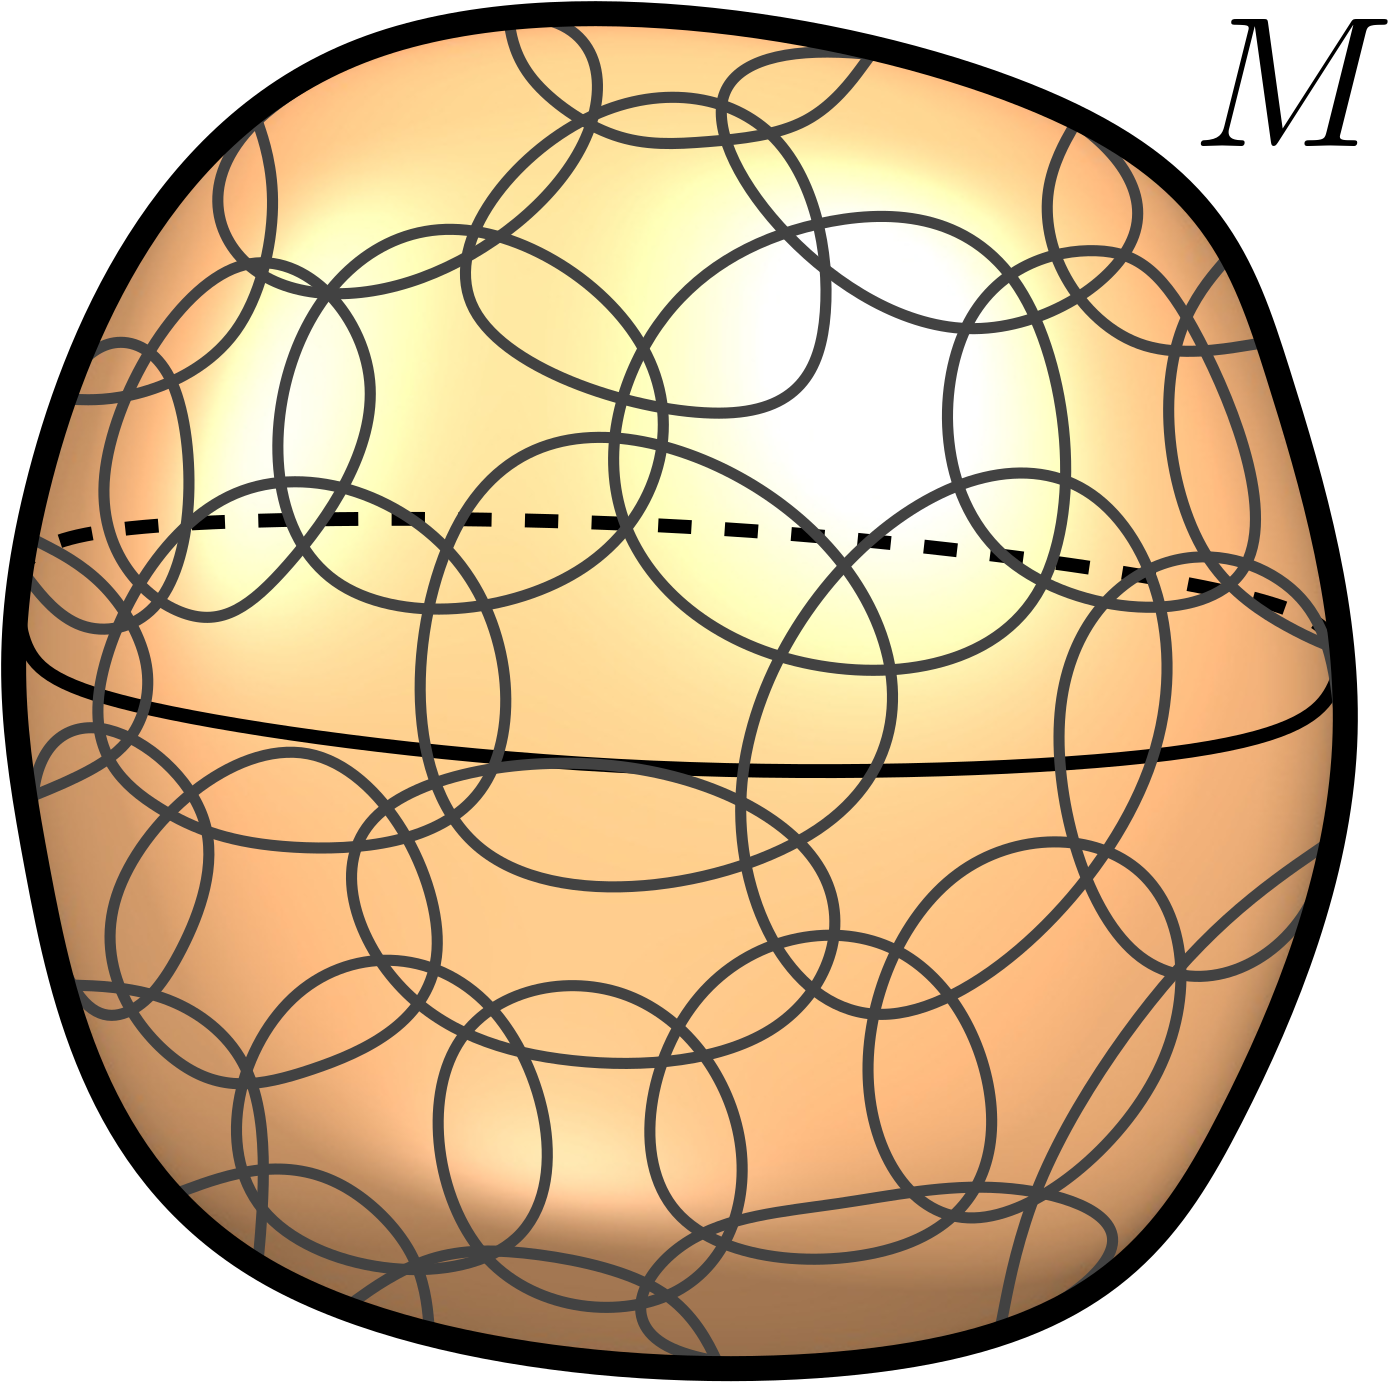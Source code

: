 <?xml version="1.0"?>
<!DOCTYPE ipe SYSTEM "ipe.dtd">
<ipe version="70206" creator="Ipe 7.2.7">
<info created="D:20130413101000" modified="D:20190126180907"/>
<bitmap id="1" width="700" height="700" length="43593" ColorSpace="DeviceRGB" Filter="DCTDecode" BitsPerComponent="8" encoding="base64">
/9j/4AAQSkZJRgABAQEAYABgAAD/4QBaRXhpZgAATU0AKgAAAAgABQMBAAUAAAABAAAASgMD
AAEAAAABAAAAAFEQAAEAAAABAQAAAFERAAQAAAABAAAOxFESAAQAAAABAAAOxAAAAAAAAYag
AACxj//bAEMAAgEBAgEBAgICAgICAgIDBQMDAwMDBgQEAwUHBgcHBwYHBwgJCwkICAoIBwcK
DQoKCwwMDAwHCQ4PDQwOCwwMDP/bAEMBAgICAwMDBgMDBgwIBwgMDAwMDAwMDAwMDAwMDAwM
DAwMDAwMDAwMDAwMDAwMDAwMDAwMDAwMDAwMDAwMDAwMDP/AABEIArwCvAMBIgACEQEDEQH/
xAAfAAABBQEBAQEBAQAAAAAAAAAAAQIDBAUGBwgJCgv/xAC1EAACAQMDAgQDBQUEBAAAAX0B
AgMABBEFEiExQQYTUWEHInEUMoGRoQgjQrHBFVLR8CQzYnKCCQoWFxgZGiUmJygpKjQ1Njc4
OTpDREVGR0hJSlNUVVZXWFlaY2RlZmdoaWpzdHV2d3h5eoOEhYaHiImKkpOUlZaXmJmaoqOk
paanqKmqsrO0tba3uLm6wsPExcbHyMnK0tPU1dbX2Nna4eLj5OXm5+jp6vHy8/T19vf4+fr/
xAAfAQADAQEBAQEBAQEBAAAAAAAAAQIDBAUGBwgJCgv/xAC1EQACAQIEBAMEBwUEBAABAncA
AQIDEQQFITEGEkFRB2FxEyIygQgUQpGhscEJIzNS8BVictEKFiQ04SXxFxgZGiYnKCkqNTY3
ODk6Q0RFRkdISUpTVFVWV1hZWmNkZWZnaGlqc3R1dnd4eXqCg4SFhoeIiYqSk5SVlpeYmZqi
o6Slpqeoqaqys7S1tre4ubrCw8TFxsfIycrS09TV1tfY2dri4+Tl5ufo6ery8/T19vf4+fr/
2gAMAwEAAhEDEQA/AP38ooooAKKKKACiiigAooooAKKKKACiiigAooooAKKKKACiiigAoooo
AKKKKACiiigAooooAKKKKACiiigAooooAKKKKACiiigAooooAKKKKACiiigAooooAKKKKACi
iigAooooAKKKKACiiigAooooAKKKKACiiigAooooAKKKKACiiigAooooAKKKKACiiigAoooo
AKKKKACiiigAooooAKKKKACiiigAooooAKKKKACiiigAooooAKKKKACiiigAooooAKKKKACi
iigAooooAKKKKACiiigAooooAKKKKACiiigAooooAKKKKACigkKCSQAKzNU8a6Poak3uq6da
gdfNuET+ZqZzjFXk7FRhKTtFXNOiuF1T9pjwLpJIk8R2MrDtDulP/joNc/qH7aPgu1BEDate
NxjyrNgD+LYrzquc4Cn8daK/7eR6FLJ8dU+CjJ/9us9aorw29/bl0lGxa+HtZuBnGWaOPj16
msu6/bhvnx9m8KAc8+bedvwWvPqcWZTDesvkm/yR30+Fc1ntRfzaX5s+hqK+bJ/20fE8xcQe
HNLjU/cLzSMV+vTNUpv2vPHE0LKmnaJE56N5UjY/AtXJLjjKVtNv5M6ocFZq94JfNH1BRXyy
v7V3j48mLRT/ANurf/FVXm/ac+IsszMt1pcaMeEFkCF/M5rGXHuVrZyfy/4JtHgXM30j9/8A
wD6uor5P/wCGmPiN/wA/um/+AK/40n/DTPxHBB+26YQO32Ff8alcfZX/AHvuX+ZX+omZ/wB3
73/kfWNFfLLftXePh/yy0XP/AF7N/wDFVJbftdeOoI2Ethok7E8HyXXH5NWseO8qf2pfcZvg
fNF9lfefUVFfMsH7Z3i63iIm0HR5nz1DyIMemMmr1t+3BqsbJ9o8KwMoHzeXeEEn2ytbw40y
iX/Ly3qn/kYT4NzWP/Lu/wA1/mfRlFeBWn7dVuAouvC2oxkn5jFcI4A9eQMmtWx/bi8LzbRc
6drtrkkEmBXCj14auynxRlU/hrr53X5o5KnDOaQ3ov5Wf5M9oorzCw/bD8B3oXfqdxakjOJ7
SRce3APNdBpfx/8ABWsEC38TaQxPZ5xGf/HsV30s1wdT+HVi/wDt5f5nBVyzGU/jpSX/AG6/
8jr6Kp2HiLT9VXda31ncj1imV/5Grld0ZJq6ZxSi07NBRRRTEFFFFABRRRQAUUUUAFFFFABR
RRQAUUUUAFFFFABRRRQAUUUUAFFFFABRRRQAUUUUAFFFFABRRRQAUUUUAFFFFABRRRQAUUUU
AFFFFABRRRQAUUUUAFFFFABRRRQAUUUUAFFFFABRRRQAUUUUAFFFFABRRWN4w+IWh+ALI3Gs
6pZadGBkedIFZvovU/gKidSMIuU3ZLuXCEptRgrt9jZorwXxl+3jo1oXh8O6Ve6xKOBNN/o8
GfXnLEfgK8x8TftGfEDx67KNSXRrZ/8AllYR7CB7uct+or5jH8ZZbhrpT53/AHdfx2PpcBwh
mOJ1ceRf3tPw3PrjX/Fml+FbYzanqFnYRD+KeZYx+przrxL+2T4I0FmS2vLrV5V7WcBZf++j
gfrXzF/wh8+r3Jnv7i4vZ2OTJPI0jH8TWvY+D4YABsAxXx+N8Ra8rrDU1Hzer/RfmfV4TgHD
w1xNVvyWn+Z6Zrv7cuo3hZNF8MpEp+7Jezlj9dq/41ymrftG/ETxISF1K302Nv4bW3VSPxbJ
qjbaFHHgBQCParkOlquMKOK+YxXFuaV/iqtemn5WPfocPZTh/hpJ+uv53Oe1CfxH4lJOpa9q
92G6h7p9p/AHFVYPh9CzhnUux7tya7SPTwAOABUyWI9M14dXFVqrvUk36u56UKlGkrUoJeiO
VtvBUMeMRrx7Vcg8KxIM+Wo/CujSzAxwBUi2Y9OfpWN2KWOfQwIvDka87QPwqZNAT0BH0rdW
z46YpwtAewzSMXjpdzEXREx93FPXREHO0Gtv7KPQ/lTlteMYJoM3jZdzEGjJ/dFPGjof4c/h
WyLT2NL9l9hQS8ZLuYv9jL/dpDoin+EflW59lHoKPso9BQL65LuYR0Jf7opp8PqOcZ/Ct/7K
PQUfZR6Cgaxsu5zr6Ap/hqJvDo7qMGum+y+wpPsntQVHHz7nKSeGlOfkH5VBN4Wjb/lmpP0r
sWtAexpjWQ7ii5pHMZHDz+DomHMYzVK68BwSDmIH8K9CbT1OeABUb6WrZwBTUmaxzBdUeaP4
AS3bMJeJj3QlT+lXdO1DxR4bcHT/ABDrVtt6Bbpyv5EkV28mjg54qCXRRzha6KWMr0nenNr0
dhzq4eqrVIJ+qM7S/wBoj4jeHgANYjv0XtdWyPn8QAa6XSP24PEunlV1Pw9p14o6tbyvCx/A
7hWDNoYP8NVLjw8rZygJPtXsYfirNKPw1m/XX87nn1siymv8VJL00/Kx6ron7d3hy52rqela
zprHqQizoPxU5/Su48NftKeB/Fe1bbxFYRyNx5dwxgf8nxXzFdeFIpAQUFZV/wCA4ZgQY1Of
UV72F8QsdCyrRjL5Wf4afgeRiOBMBU1ozcfndfj/AJn3NZ38GoQiS3minjPRo3DKfxFS18E2
Wh6l4ZnEul6jf6e6nINvO0f6A11eg/tJfEXwcyg6rHq0K/wX0Icn/gQw3619JhPELBz0r03H
0s1+h4GL4BxcNaE1L10/zR9l0V84eGP2+mhZY/EHhuaIdDNYy7x9drYP616d4M/aj8D+NyiW
+uW9rcP/AMsLzNu+fT5uD+Br6nB8QZfireyqq/Z6P7nY+ZxeQ4/Da1aTt3Wq+9XPQaKZb3Md
3EskUiSxt0ZGDA/iKfXsJnktBRRRQIKKKKACiiigAooooAKKKKACiiigAooooAKKKKACiiig
AooooAKKKKACiiigAooooAKKKKACiiigAooooAKKKKACiiigAooooAKKKKACiiigAooooAKK
K5H4sfHHw38GNK+065qEcMjj9zbJ89xOfRUHP4nis6taFKDnUaSXVmlKlOpJQpptvojrq4D4
q/tM+EfhGWh1DUFudRA4srTEs/4gcL/wIivmj4p/tieLPi48tloyyeG9Gk4xE2buVf8Aacfd
z6L+dcPoHgceYZJA0kjnczsSSx9ST1r8/wA448pUr08EuZ/zPb5Ld/Ox95lHA1WraeNfKuy3
+b6fienePP2zfGHj9pLfQoI/Dli/AdcS3TD/AHiML+A/GvP4/C11r9+15qVzc391IctLcSGR
z+JroNM0CO2UYUE1r29kABgcV+a5jneLxkuavNvy6fJbH6HgsqweCjy0IJfn9+5kab4Vitgo
Cg4rYttMRAAFAxVyG1x2q1Fb9BjJryW7nRUxFtitDYgAcYqzFZgdqsRwgY7mp0hHeg4qldkE
dqPTNTJbAY6CpkiJ7YFSrGF7ZNByyqkKW/oKkWAdDzUqoT1qRYwOtBhKoyJYfQAU9YPXipAO
wFOCetBm5kYhH1pwi9BUgAHQUoUn2FBDkMEf0FLsHcmpAgHvS9OgoJcyPy/Y0eV7VKAT0FKE
9TQLnZF5XsKPK9hU2we5o2D0oFzMh8r2FHlewqfA9BRgegoDmZB5XsKDF3wKm2g9qNg9KA5m
QeV7UnlexqxsHvSeX70XGpsr+UD1IpDDnsDVgofTNIVHcYoGplYwD0NNa3Bq0UHYkUhQ+xos
UqhSezB7A1DJp4PatAoO4waQx+hoNI1WjJl0wHtVWbSgc8VvNGO4qN7cNQbwxUkczPpAOeBV
K50NWBBUEV1stkDziq01gPSg7aWOZxF74XjlByg5rC1TwHFOD8inPtXpM+nD0qnPpgOeKqM2
tjthioy+I8/0LUvEvw7nEmh6zqWnbTny0lJjP1Q/Kfyr0jwh+3N4q8OSRxa/pVnrFuvDSwZg
nx645Un8BWRdaQGByoIrJv8Aw0kucqAa9nAcQ47CfwajS7br7nocOMyTAYxfvaab77P71qfR
3gH9sHwP47kSA6i2kXj/APLDUF8nn0D/AHT+denW9xHdwrJFIksbjKsjBlYeoIr4B1jwNHOG
zGCD7U7wl408W/Ca5EmgazeWsQOTbu3mQN7FGyPyxX3OW+ILdo4yF/OP+T/zPjcw4BWssJO3
lL/Nf5H3/RXzL8PP+CgggeO28YaM8BHBvbAF0+rRnkfgTXv3gb4l6D8SdOF3oeqWeoxY+YRO
C6ezL1U/UV97l+c4PGq+Hmm+2z+5nw2PyjF4N/v4NLvuvvNyiiivTPNCiiigAooooAKKKKAC
iiigAooooAKKKKACiiigAooooAKKKKACiiigAooooAKKKKACiiigAooooAKKKKACiiigAooo
oAKKKKACmzTJbxPJIypGgLMzHAUDqSfSs3xn410r4e+G7rV9avYNP06zXdLNK2FHoB6k9gOT
Xwz+0T+1/rf7Q19NpOim40fwkG27Ads9+PWQjop7IPxzXj5xneHy+nzVXeT2XV/5LzPXynJq
+PqctNWit30X+b8j1z9ob9viHTZ59D8BeVf3ykxzaoy7reA9D5Y/jb3+79a+d4NM1DxfrUmp
6xd3Oo6hcHMk87l3b8+g9hxTfCnhGO1jT5AAPau20nSwiqAAMV+M51xBicdO9WWnRLZf13P2
HJsgw+BhanHXq3uyPRPDqQKuFAArorOyCAADAFJaWwVQAKv28QGOOBXzUpNnuTkoqyFt7fGO
KuQw9Bjmkhjxg9zVmNMADuaRw1agsUXYCrEceOBSRrgD3qaNMcmg4pzFRAoHHNSxpnGRzSIp
Jzg1MiHoBkmg5pSADAwKei4x6mlWE8EnFSrEew5oMZSGqu0e9LUghPenrD6A0zNyRGowPc04
AnoDUqw+1OEPtSSM3MhCHvxTwpPQVKI/oKUR+xNNEuZFsPsKPLJ781OI/YClEZPekQ5kKoQM
YNLsPpU4i9jSiEe1OwnMg2H2o2H2qx5Q9qXy/Y0WE6hW8s9zR5fvVryvalEB64ppC9qVNh7E
UbD7Vc8gnsKPs59BRyi9qU9h9qTYfSrv2c+g/Oj7MT1ANHKNVSltI7UEHuDirn2T2ApDa47G
jlGqqKRQH2pChHTmrhtDzkHFNNqaOUpVEUyOxFIUHbirRtj6UxrYj1FFilURWKkdqaVB9qsG
Fh74pjRHuCKTRopEBUjrTWjDdsVOUP1FRsmOlJo0UitLbA9qrS2g54rQpjoPwosawqNGRPZD
njNUriwHPFb0sIPtVaa2znig7KWIaOcudOBzxWXfaIkoOVAJrrJ7Xrx0qlcWY9BQmelSxPc8
/wBX8JpID8gNc6mj3/hbVEvtKu7rT7yI7lmt5DG4P1HX6GvUrmxBzxWTqGirKD8oBNb0cROE
lKLs0bzp06sbNXudP8LP299Z8LNHZeMrE6rarhft1soS4UerJ0b8MH619LfDr4teHfivpYu9
B1S2v0Ay8atiWL2ZDyp+or4e1rwwsgIKCubhtdS8F6ympaNe3WmX8Jys1u5Rh7HHUex4r73J
+OMTRtDE+/H8fv6/P7z4nN+CsPWvPDe5L8Pu6fL7j9KKK+VPgl/wUFe1lh0vx7biMkhF1W3j
+T6yoOn1X8q+oNC16y8T6VBfadd299Z3Kh45oXDo4PcEV+n5dm2GxsOfDyv3XVeqPzTMMrxO
CnyV427Po/RluiiivRPPCiiigAooooAKKKKACiiigAooooAKKKKACiiigAooooAKKKKACiii
gAooooAKKKKACiiigAooooAKKKKACsP4j/EfR/hP4PvNd128jstOsl3M7dXPZFHdieABU3jn
xxpfw38J32t61dx2Om6fGZZpX6Aeg9STwAOpNfm3+0H+0VrP7Vnj43MxltPDdhIy6ZYZwAuf
9Y/rIR+XQV4eeZ3Ty+ld6zey/V+R7eSZLUx9W20Fu/0XmX/jv+0Lrv7UvjEz3DTWPhy1k/0D
TQ3yqM8SSY4aQ+vboKTwv4eS2RcKABVDwvoS2yIAozXaaTZBQuB0r8SzHH1cTVdWrK7Z+z5f
gKWHpqlSVki9pViFC8YrfsrcIoGOap6dbAAccCtW3j6cda8acrnrPRE8EfTjk1chToOwqGBO
9XIIScCpOKrMkhTvjirMUZPJHWlgtSccVdt7Q8cGmonnVaqRDFAT161ZiticZGasQ2Z44q1F
ZHHIqlE4KmIRUjtjxxmp0t/wq5HZH0NSpZ/pTUTklXKSW/oKkWD1OKuC09qf9lK9sUcpk6xT
WEDsacIj2Aq15BHTFHkmixDqlcRH3pRDU/kmjyj70rC9oRCID0FLsHvUnlZ7GnCL2AosJzIg
o6AUoUntipRH604KB0HNCRLmRCImnCEd6lCE+1PWEd6EiHMhEY7AmnCEnoBVhIs9BUiwZ65N
NIzlVKwgPrTlts9iauJak9Bipks8+pqlExlXM8WvtTxZ+wrTSy9AKlSxzjiqUDGWKsZIsj3B
zTvsB9P0raTTSeoNSppZx0qlTMnjEjA+wH0oOnE9RXRppJ64zTxo5PY/lVKkZ/X13OY/s32p
G0w+ldT/AGK3p+lIdDP939KPZDWYLucm+mHGAKjfTT2BrrW0Ij+E1G+hk/w0nSNI5iu5yL6c
ckYqF9PPJxXWyaIf7pAqtNop5+WpdJnTTx6fU5WSxIzxUMloR2NdPLo5GeKqzaURztqXTOun
jUzm5LY9cVE0RXtkVvTaYRniqk2nkZ4qHA7KeJTMh04PpULp2IyK05rMjPHNVpbY88VLidMK
qZnTQ/lVSe368VqPCRnjIqvNDweMipaOynVMee3z2qjc2o54ramh68c1TuIevHH8qD0aNY5+
9sA6kEVharooYHKgg12Fxb9eKz7u1DAgjINOMrHowmpKzPM9e8MLKGygIp/wt+Mvin9nrWDc
aHdNLYSNuuNOnJa3m9Tj+FvcfrXW6ppgOcDINcxrehiQN8vWvTwWPq0JqpSk011RyYzA0q8H
TqxTT6M+yv2fv2p/Dnx+08R2kv2DW4lzcabOwEqerIf419x+IFemV+XF7p934f1WHUNOuJ7G
+tX8yGeFijxsO4Ir6q/ZU/bxh8Y3Ft4Z8byQ2OtN+7ttROEgvT2D9kc/kfY1+t5BxbTxVqOK
92fR9H/k/wAD8oz7hSphb1sL70O3Vf5r8T6dooBBAIIINFfanxoUUUUAFFFFABRRRQAUUUUA
FFFFABRRRQAUUUUAFFFFABRRRQAUUUUAFFFFABRRRQAUUUUAFMubmOztpJpnSKKFS7uxwqKB
kknsAKfXxr/wUs/auewif4ceHrllurhQ2s3ETYMcZ5EAI7sOW9sDua4cxx9PB0HXqdNl3fY7
cvwNTF11Rp9d32Xc8n/bX/aqn/aT8ef2Ho08ieD9GlIj2kgahKDgyt6qP4QenJ71x3hLQ1tY
k+UZrnvBegCCNCV5NehaLZY2jFfiGa5hUxVaVao7tn7VleX08NRjSprRGxo1kFVeK6TToMAc
dKzdMt8AcVvafD90YrwKkj3qcS/ZxYUDHWtG2iLdBxUFpBuxxWpZ23TisErkV6iQ+1ticcVp
WtnyBinWVmTjg81r2VgTjirjE8TE4lIgtbAnHGK0bbT+nFXLPTSccEVp22mdOK1jTPCr4wzY
dPPHFWo7AjtWrDpvTirKafjtitFTPMnjTHWxx2p62WO3Wtj7DjtSNZ4HQc0OBj9auZJtMdia
abfHY1qPaD0NRPb4qXEqNczjB9TTDCPar7w+oxUUkPtUNGsapTMRHrSbD7GrDIR700gHqKhx
NFMg2H0o2H0qbYPejYPc0rFcxEI/WpFjx7U4DHQU5YyeooJchFTPAFSJEByetPRMcAc1NFD3
qlEwlMZHAT2wKsRW44wM0+KLPbAqzDBnHHFWonNUqkcVtntmrMVnnHFTwW2cZFXbe0zjitYw
OGrXsVYrHPUZq1Dp59MVcitggBI5qVU/AVvCk2cE8QytHYKvWpVtVHRc1Oqegp4T15rtpYNs
55VWQiEDsBThCOuDUwjPYAU4R+5Nd1PLb9DNzIPJ9jR5XtVgRe1L5XsK6o5TfoT7QrGHPak+
zj0q35Q9qQxfSqeT+QKoUzaKcjb+lRPpyN2ArR8n2FNMPsa555O10LjWa6mRNoytnAFU7jQu
pAyK6Ew+wpjQ+1cNXLJxN6eLkupyVzoZGflxWdc6OR2ruZbVWzkCqdzpCvkgCvPqYaUd0d9H
MmtzgrnSyM/KaoXGnYzxXcXuikZ+Wsm90nGeOa5ZUj2cPj0+px89kRnjmqc1tjPFdPd6aVzx
WbdWOMnGKxlCx7FHFX6nPz2vtzVG4tyM8VvXNptzx0qjc22c8Vm4nqUa5g3EPUelUbiEc8cV
t3Vr14rPubc8+9SetRq3MS7tg4II4rD1Ow4b5a6e5i65HSs2+tgynjkU4yselB8yOE1rSAyk
45rh/E/htZlYhcEcivVdTsxzxiuY1rTAQxxxXbRqtHNWpXR6b+yD+3RP4Pu7Twj45uZJrCRx
FZatM2Wt88LHKT1XPAbt34r7UilWaNXRldHGVZTkEeor8pfFXh5Z0cFQQfavev2Gv20J/BOq
WvgbxjeBtJlPlaZqE7c2rdoXJ/gPQE9OnTp+o8McTt2wuLfkn+j/AEZ+ZcS8NWvisKvVL81+
qPuGihWDqGUgqeQRyDRX6KfnwUUUUAFFFFABRRRQAUUUUAFFFFABRRRQAUUUUAFFFFABRRRQ
AUUUUAFFFFABRRUd3dxWFrLPPIkUMKGSR2OFRQMkk+gFDY0jzH9rr9ou2/Zt+EtzqwMcmsXp
NrpcDc+ZMR94j+6o+Y/gO9fmNYNd+J9dudS1CaS6vb2Vp55ZDlpHY5JP41337XX7QVx+0r8Z
rm+idhoOklrTS4ugMYbmUj+855+mB2rnfDGmhVTjGa/IuJ84+t13GD9yOi8+7/rofq/DWUfV
aClNe/LV+XZf11Oi8PWARF4Fdfo9tgA4rF0e1wFGK6jSrfhRiviasj7SlE1NOgJwAK39OtsA
Ejk1Q0q06cVv2Fv04rhk7nU3yq5asrbOOK2dPsicccVX06zyRxxXQaZYZxxVQjc8TF4ixLp9
gTjArc0/TMgcU7TNMJIAFdDp2lYxxmuqFM+UxuOsVrLSyQOOtadtpgwOK0LPSxxkVoRWQQDg
V0xpHzVfHXehlx6bx0qUWGO2K1BCB0x+VBi9MGr9kzieJZlNZ8HjmoZLT0rYeEHgjBqvNAB1
HFZygaQrtmPJb44xg1Xlh68YNas8PUVTmj68cisZRO2nVM2WLHBHFQOm3txV6ZMjOKrSLwR6
Vi0dsJlWRPyqJ09etWWXqD0qJh1BqGdMZEBQjtmgKT2xUhUj3oCk+1TYu4ipzxyakVccDqaA
MDAqSNPzppESkOijzViKPPbgUyNcYHc1ZiToMVUUc1SQ+GPOCRwKuW8PQ4yTUdvHkj0FXreL
ocda1ijz6tQktoM/1q7HGEAwOabBGFUe1TIvc1006d2ebUncVVxyetPVc8npQi55PQU9RuPt
Xr4fDmEpAqk9OBT1T0GTSqM4A4p6rjgDrXu4bC3MnIQJ6804IfTApyrj3NSKnTPJr3MPgvIz
ciMRj0Jpwj9gKlVPXgU4J6DNetSy9PoZuZD5fvS+Uff8qnCHucUeX6muuOWLsTzlcxev8qQx
ewqz5fvQY/oameVrsNVCo0X14pjRe1XGj9iKY0XtmvNr5SuxcahSaL0FRtF7VdaPv1qJ4+9f
P4vKfI1jMoy24cEEAiqF7pQcEgZzWw8f4E1E8fXivmMXlzjsjppVnHY5K/0rGeOKxr7TsZOK
7u8sVlUkDmsPUdMxnjmvGqUbHt4THdGcTd2JBORWbdWmM8V1d/YEEjFY17aEE8VyTgfR4bE3
OcurbrWbd23Xiuhu7bGeKzLu368YNYtHt4euc9dW/XjpWbdQkZ4yK6C7t+vFZl3B145qD3MP
WOa1G268cGsDVLQNnIrr7+23A4HIrA1K36jHNa05HXJXRwutaeCGGK4PxXoIlVvl+leqavaA
gnFclr2neYrcc16FCpY4a1O6PpH/AIJ8/thSeJo4PAPiq7LarbJt0q8mbm7jUf6lif41A49R
x1HP1tX5A6lDcaPqUN5ZzS213aSCWGWNirxspyGB7EGv0Z/Yt/aeg/aM+G6i8eOLxNoyrBqU
I4MhxhZlH91sc+hyPSv1vhXPfrEPqtd+8tn3Xb1X5H5RxRkfsJ/WqK917rs+/o/zPZaKKK+0
PjgooooAKKKKACiiigAooooAKKKKACiiigAooooAKKKKACiiigAooooAK+Wv+CnH7RR8A/Du
HwXpVwF1jxOD9qKNh7a0B5+hkPyjnoGr6V8V+J7PwX4Zv9X1CZYLHTYHuJ5GOAqqMmvyX+Lf
xPvvjp8VtX8UagzltQmPkRk8QQjiOMfRcfjmvmOKc0+rYb2UH709PRdX+h9Lwxln1nE+1mvd
hr6vp/mZGg6eAUUADFd14fsgqrxXO+H7PJBI5Ndro1rtVRg1+P15n63RgbWkW2Sox0rqNJtf
u8VkaLaHAJHWuo0m16cV5lWR6VKJqaXbYUcVvadbZxxVDTrfOBiuh0q0yQccmsYq5z4utZWL
+lWWccV0+kadnHFUdGsc7Tg11mjab0GK66dM+NzHF2uWdJ0zpxXRafpwUAkYFN0vTgqgkYAr
TSMADjAFejRoOWx8Vi8U5NpCRxBQAB0pwT1NPCk9BxS+X716tPCWWx5zkM2D1NNKke4qQqR7
ikoqULApEZGRUUi5Bz1FTMMHFMkHI968yvTsXF6lC4jxn2qjcLitO4X/AArPuRweOBXDNHoU
ZFCZcEiqkgw1Xpgcg1TmGDWEj0qbK0gwfpUTjvU8o61ERkEVnLc64sjoopQCTikUKg7ntU0S
/rUajoKnQYH1oRE2SRLk5xVqFe/c1DCvAHrVqBckVokcdSRZt4+B71ftY+c46VVt156dK0LZ
cKK2ijzK0iVR0AqQDoBTUHJNSIOc+lelhoHE2OAwAKkUYGKYgy30qRRk/SvfwtIykxyjA96k
UYHuaaoyfpUiDJ9hX0eEo7GMmOVccnrUirjk9aRBk59KkQZOT0FfR4WgYyYKnc9KdRRXrwpq
KIbCiiitBBRRRQAUhUH2NLRUyinuFyN4/UVG8fPvVimOntkV52Kwaaui4yKjx9ePwqJ0/Krb
p+dQuvU9jXyePwO+hvCRUdOvHNU720Eqkgc1oun51DIv5Gvi8dhLO6OqnUad0crqVhjNYOoW
eM8c122p2mQSBXO6naYJ4rwakD6DBYm9jkby2xnjFZV3BjPFdLqFtgnisa9gxk4rknE+nwta
5gXcHXjNZd3B14rfuoeoxWXeQ9eKxaPew1UwLuHqKxdUtMgnHBrpbyLqccVlX1vuBGKSZ7VG
d1Y4zVLYjIIzmuY1e1+9xXc6raZB4rl9YtSMnFdVKRFWJ574g0/knHBo+C/xf1H9nf4rWHiX
T97xRN5d5bg4F1AT86H3xyPQgVr65Z7lbjmuP1uwEiMCM16+DxM6U41IOzWqPKxeHhVg6c1d
Pc/WbwT4y0/4heE9P1vSpxc6dqcKzwSDqVI6H0I6EdiK1K+G/wDgmH+0Q2geIrn4datcYtb8
tc6Q0jYCSjl4RnswywHqD619yV+4ZTmMcbho1479V2fU/Fc0y+WDxEqMtuj7oKKKK9I84KKK
KACiiigAooooAKKKKACiiigAooooAKKKKACiiigAoorP8V+J7PwX4Zv9X1CZYLHTYHuJ5GOA
qKCT/KlKSSuxxTbsj5K/4Kq/Hk6doenfD7TpyLjU8Xup7TysKn93Gf8AeYZ+ij1r4z0y12hV
A61q/Fb4k3Xxr+K2t+KLwFX1W4LxIf8AllEPlRPwUD8ai0a23Sg4GBX4vnmYvF4qVXpsvRf1
c/Y8ky9YTCxpdd36v+rHQaBZ428Hiuv0a1yV461haHa8Lxya6/RLXGOK+ZrSPpKUTb0i1xtG
K6fSbbGOKyNItvu8V02l2+Nox0rz5u7O2/LG5p6Xbcjium0azzjisrSLTJHFdZodjkrxWlOJ
85mOJsma+iaeSVyK7DRdO4HFZeg6f904rq7G2EMQGME16dCldpH57meLu7ImijCqABwKlVO5
oReh7CpFXPJ6V9JhMJofPykNA9BS4I6gin0deDXp+wsiLsjpjDBxUjDBxTX6A1xV6dikyJ+x
pj9Kkf7v0qN/umvDxMTVMrXPQn0rPueMj0rRuOhrPuuprypndQZQn7VUuOp9qtz9qqXB5PvW
Ej0qRXl7/Soqll7/AEqKs5HZFjWUk5HelVdv1paKk0bHJ1J9KnQcgelRRDp71NGMtTSMZsni
HTirluuSOKrQjnOKt24xWsTiqsuWy5x71fiGFqnaryBirq8KK3gjy6z1JE+79akTp9aYOAB6
VIvQV6+Gicr2Hp0JqROhNRrwoqReFFfRYSOxlJkiDjPrUidPrTF4UVIo6CvpsJDYxkyRRgCp
FGABTF5Ip9fSYWFkYyYUUUV2EhRRRQAUUUUAFFFFABRRRQ0BG69qhkXvirLDI9xUUi9/WvGx
+HTRpCRVkXqPSoZF/I1ZkB/EVDIvUetfEZhh9zpgynPGHUgjpWHqlrjPFdDIO/rWdqlvuBOK
+MxVLlkd+GqWkcbqNv14rDvoMZ4rqtTg5JxzWBqMPU4rzKkT6zBVdjnbyLGTjpWZdxZzxW5e
xdeKyrpOTxXNJH0eHmYl3FjPFZd5F1rdvIuvFZV3F1rNo9zD1DnNUtgQSB1rmtXtMhuOtdnf
w7lIIrndVtuvFaU5HfNXRwOs2pG4EVyerWnzMMcV6Brdp1IHWuQ1m1wScV6NGRwVYnFSX974
V12z1bTZ5LTUNOmW4t5oyQ0cinKkEe4r9Tf2bfjVafH74P6T4jttqTXEflXcWeYJ14dfz5Hs
RX5ga1Zh1YYr3H/gmV8c2+HXxduPB19KV0zxVzbAn5YrtRx/32oI+oWvuOEs09hifYTfuz0+
fT/I+J4ryz2+H9tBe9DX5df8z9CaKKK/Vj8uCiiigAooooAKKKKACiiigAooooAKKKKACiii
gAooooAK+Uv+CqHxt/4RX4baf4Ksp9uoeJn867CtgpaIehGOjvgdeiNX1VdXMdlbSTTOscUK
l3djgKoGST7AV+Tn7Snxel+PHx213xCXZrNpjbWCnolvH8qY+vLfVq+Z4pzD6vg3Ti/enp8u
v+XzPpOGMB9YxanJe7DX59P8/kcfp8ARQAOBXTaDacLxyaxNPg3OoxXXaBaZK8HivyKrI/WK
UdTodEtcBeK63R7bAUYrD0W1+7xXWaTb/drzKsj0qUTZ0i26cV0ulWxOOOtZOk2+McV02kWu
SvFc0VdixdTljY2tEs8lciux0Cwzt461h6FZZKjFdv4esM7eK7aMD4XNcVZPU29DsgihiOBW
xGnaobSERRgYxirUadq+hy/DczufBYirzSbHIueT0p4BPQUKufYCn9OBX1uHw9kcjkN2H2pt
SU1xyD61rUp2QkyN+xpj/d+lSP8Ad+lRv9014+JRpEjf7pqN/umpH+6ajfpXzuJZrHYr3PQ1
nXR4OKv3R7+lZ10eteTM76BTnPIFU5j+lW5z8x9qpzHmsJHqUkQynr9KiqSU9ajrKR1xCiii
kVJksQ6cdKmh65qKPvU8P86pGE2WIQeKu2446daqQjkVctx0A71rE4arL1qOR7VbUdAarW3f
irS8sK6Ka1PLqsfUlMHUU+vawyMJMkHAA9KkHAA9KjqUdRX0eEWxjLceOwqVfvCox1FSp1r6
bCLYxkyRPvfSnU1OtOr6OgvdMZbhRRRW4gooooAKKKKACiiigAooooAKjcdRUlNcdDWGIhzR
GmV5B+tQSD9KsyDr7VDIOfrXx2Y0tzogytIOo9aq3ke+M1ckHQ1BKuQRXwmYUrM6qcupzOqQ
dRiue1GHrxXWarDyeK53UosE8ZrwakT6TA1Njmb6LrxWTeR8njrW9qEfJrHvI+p9K5Jo+pws
zHukznjOazLyPrWxcpjPtWddx5zWMj3cPMw7yPrxWHqtv14610l3H1rI1KHKk46UovU9inK8
bHF6za5DcdK5DXLTqQK7/VrfrkVyet2n3hiu2jIwqxOE1S3yDxXMXV5deG9YtdSsJXt73T5l
uIJF4KOpyD+YrttWttpJxwa5bXbPejcV6dCo4tNM82tTTTTP1U+A3xZtPjh8JND8T2ZRRqdu
GmjH/LCZflkTqSMOCBnnGD3rr6+G/wDgk98ZG07Xtd8A3kx8q5B1PT1Y9HGFlUfUbW/A19yV
+45Rjli8JCt12fqtz8UzbBPC4qdHp09HsFFFFekecFFFFABRRRQAUUUUAFFFFABRRRQAUUUU
AFFFFAHg3/BRT40D4Tfs83tnbStHq3ihv7NtdrFWVCMyv07JkduXFfm5p1uI0UAYAr3L/goz
8X2+KP7RlzpcDltO8IqdPjGeDNnMzfXd8v8AwCvFrSPAHFfkfE+YfWMZJJ+7DRfr+J+r8M4H
6vg4trWWr+e34Gpo0G+QHFdroFptVeOTXNeH7TJXiu20W2wF4r5GtI+roxN7RbbocV1Wj2/I
4rE0e3wF4rqdHt+nFedUZ6NNG1pVv0GK6rRLXJXisPSLfJFddoNnkrkUU4nj5lXsmdD4fsid
vFd1oFkEUEjgVzvh2x+7xzXaafAIoVGK9XDUrtI/Ns2xN3YsxL+lTop4Hc0yJf0qZBgZ9a+1
y7DWSPmpyFAwMCl2nrinKuOSOaWvo6dKyMrkdI/SnuMHOOtMf7prnrx0GiN/umo3Py/WpHPy
/Wo36Cvn8WzWJG/So3PAFPkPQVHIelfNYpm0SrdHn2rNuT2q/dHqDWdcn5q8qbPRoIqTHk4q
pIcmrMxODVWQ8n2rCR6dMhkP60ynOeQPSm1nLc6ooKUdRSUo6ikEiZOhqeAcY9agTpU8PatD
Coy1DV23H3faqcNXbfqK0icFZl+16A1YT7wqvbccehqynWumktTzaj1Hr94VIOoqNPvCpB1F
e3hehzyJB1FSDqKjHUVIOor6LCLYyluSL94VKnWok+8KlTrX02D6GEiSPvTqah5Ip1fRUPhM
pbhRRRWwgooooAKKKKACiiigAooooAKRuVNLQeQR61M1dAQyD8jUEg4+lWH6CoJB1FfL5hDc
3gyvIOtQyDp71YfqDUEg4+lfC5jT3OmDMrVYuCcVzmpxdeBmur1FMoTiuc1SPqcDivl6sT2s
BM5jUY8Z9qxr2PrxXQahHjPasS9TrxmuKaPrcJPYxbpOorPuVzn3rVu15NZ1wuO3SsGj36Ej
JvI+vFZV5FkEVt3Sdfasy7j61mexh5HL6pb8HiuX1q26nFdrqsHXA61zOsW+Q3FdFKRtVicH
q9rkNxXL6tb5DDFdxq1vhm4NctrFttLcda9GlI8+rExfhp8RLr4LfF3QfFFozq+k3iyShSR5
sR+WRDjsyFhj3r9c9E1m28RaNaahZyLNaX0KTwuOQ6MoYH8jX48eI7MPG2RxX6D/APBMv4wD
4jfs7QaRcSb9S8JSmwkBbLNCfmib/vklf+AV+jcFY6054WT31Xqt/wAPyPzzjLA3hHExW2j9
Ht+P5n0VRRRX6KfnwUUUUAFFFFABRRRQAUUUUAFFFFABRRRQAVx/x++JyfBr4NeIvEzgM2lW
jPED0aViEjH4uyj8a7CvjD/grX8WGg0/w54Ht2Km7b+1rwY6opZIh9C28/VR6V52bY36rhJ1
uqWnq9EehlWD+tYqFHo3r6LVnxglzNql7Pd3MjS3N3I0srscl2Ykkn6kmtOyiLOoA61Qso8A
DHStrRoC8wOOlfiVSTerP2inG1kjpPD1pgLxXZaLb8qMVz+hW2FXgV1ujQdDivNqyPRpI3tI
g+7xXVaPb428VhaPByvFdVpMHTiuGTuzqlLlhc3NFtsstdp4es8leDXN6Fa5K8da7jw5Z8rx
XTRifHZtiLJnUeHLLhTjgV0kK4A4wBWdolsI4QcDNasS9Pevosuoc0j84xtXmm2SRr0FTIMn
PpTEBx9alAwAK+9wNCyR5smFFOCEjk4pteq4WRlcbJ2NMfpUjngCo3PAFeZiXoaxI36CopO1
SSdqjfrXzOMkbRI3PIFRSnrUj/eNQzHgmvmcVI2iindN19DWdcNyfart03Ws+4bg+przps9S
hEqznj3qtIeD71PO3P0qtKcD6Vi2elTRExyTSUUFgOtZM6IoKUdRSZz0pR1FCCRMnSrEHQVX
TpViDoK0OeoWoemauwfeH0qlD92rsH3h9K1ijz6xoWwqwnWq9uasJ1ropbnm1Oo9PvCpB1FR
p94VIOor28MYSJB1FSDqKjBwQakBwQa+iwj2Mpbki9RUqdaiHUVIv3hX0mEexjIlTrTqYn3h
T6+joP3TGW4UUUVuIKKKKACiiigAooooAKKKKACiiikwI34BHpUDjn61O/eoZOxr57Hx3NYM
gfoDUEg61YkHB9qhfrXw+YR3OqDKd4uYzXP6nHyeK6OcZjNYWqIRmvka8dWengpWZzGop14y
aw75OTniui1FOSMVhXy4J9a4KiPrcHLYxLxeves25Xr71rXiHnjFZlyvp9K55H0OHkZ1wuSe
OtZt2nXgVqTj9Ko3ScHrxWbPXoyMLUosqevFc5qsHXiusvYsgiue1SHrV02eg9UcTrNvhjxX
MaxbZUkA8V2mt2/U4rmdUt8qeOtd9KRw1InC63bZVhivXP8Agmj8WX+G37SH9hzylNO8YQG1
ZSxC/aI8vE2Omfvr/wADrzLWbfBbiuat9duvA/izTdbsHeK80m6jvIWU4IZGDD+Ve9lOMeHx
EKy6P8Ov4Hh5rhFiMPOi+q/Hp+J+ytFZPgLxdbePvBOka5aMr22rWcV3GVOQA6BsfUZx+Fa1
fuMZKSTXU/E5RabT6BRRRVCCiiigAooooAKKKKACiiigAooooACcAk5wK/JX9pn4pt8bP2gP
Emvhi1rLcm3tB2EEXyJ+YGfqxr9E/wBtz4qN8Iv2avEmowziC+vIRp9mcEkyzHZxx1Cl25x9
2vyx02HZGAMjFfA8aY34MLF+b/Jfqfd8G4P48S/8K/N/oaNonA4610fh+1ztOOtYVlFuI4rr
fD1sBt46V+dVZaH6DTWp0ujW4AWus0aDheDzXPaPD04rrNIh+7Xm1WejSRv6LB04rqtIgyV4
rB0WDgHFdXotvkrxXPFXYsXPlgdJoFrnbxXeeG7T7oxzXKeHbbJX3rvvDVqBt4NehQifnecY
jRm/ZxeXEoq5Gvp3qGFcYqxGMfhX2OU0NmfD1Za3JUHPsKkQZOfSmIML9alUYAFfcYanZHLJ
hTH+8afTGOWNdFTYkZJ2qNzyBUjn5vpUTn5jXh4uRrFDHPzfSomOWNSMeSaiY8E18tjJm0UR
k9T2qvcNhe4qdj8pqtdN2zXzmIldnTTV2UbputZ855FW7pv1qjO3JNcMmerRiVpmzmq8p5xU
0rVWc5b6Vi2ehBCE4BNMJyc0rnJx6U2obNxyHqKdTAcEGn0mJ7E6HgirFv1FVojx71Ytz0rQ
56iLcP3au255FUYO9Xbc/d961izgrI0Lfv8AWrKdaq27VZT7wropPU82oSL94VIDgg+lRjqK
fXs4ZnPIkqSowc81IvQV9DhWZS3JKkB6HtUanKinqflFfR4SRjImBwQafUYOQKkU5Ar6LDS0
MpIKKKK7CQooooAKKKKACiiigAooooAKKKKGwI371DJ2qZ+9Qydq8DHGsCGQdahk7VPJ1NQS
dq+Kx8dzogQSjINYuqJnPatyTvWPqi9eOa+PxC95noYV+8c1qSHJrC1BeTxxXQ6knJ9Kwr9e
vtXnzR9Xg5bGHeL15rLuh1OK17wDnisu7HJ461yyPo8MzNuF6jsKpXC5J461fuByapTg4BrO
SPYosy7xOucVh6rCPmrobtetY+pxZBODSi9T0qbvE5DWYMq3FcvqUPXgV2eqw5B4FcvqcOCw
wa7aUjCqjjNbtvvcVxviO03IwxmvQdZt8qTg1x+u22Qwx1r0aMjgrRPun/gld8Tz4y/Z4l0O
eUvd+Fb17UKeogf95H+GS4/4DX0zX5w/8Evfia3gb9pKfQJZiln4ts2hCF9qGeEGRDjoW2+Y
B3+bHev0er9o4cxft8BBveOj+W34WPxviHC+wx00tpar57/jcKKKK908QKKKKACiiigAoooo
AKKKKACiignHPpQB8K/8Fbvikuo+KPDPg22kJGnxtqd4A3G9/kiUjHUKHPU/fHSvkyzTAAAr
rP2l/iU3xh/aE8U6/ndBcXrQ2w4wIYgI06eqqD7kk1zNjHuYdMCvxfO8Z9YxlSr0vZei0R+x
5LhPq+EhT62u/V6s09MhzIoxXY6DBhRx1rmNHh3SA12WiQ4VeK+frSPdoxOi0aHlfaur0eLJ
Fc9o0XIPpXVaNDyvFedUZ6NNHR6PDgLxXWaFByvFc7pEX3eK6/QYOVGKmmjzsyqWTOs8OW2S
vFd7oEGyMHpXIeG7f7vGRXc6VHsgHevWw0LtH5jm9W7sXoh0461YQcfWoYh0qeMdK+9yunZI
+ZmyVRyBin0xfvCn19XR0Rg2BOBmo6c57UxzgfWorz0BIYT1JqNjwTT3OB9ajc8AV89jKhtF
EbnC/Wo3PH1p7nkCo3POPSvlsXM2iiOQ9qpXb9atzNgE+lZ11J1r5+rK7OuhG7Kdy/zHnpVG
djj61ZuHznnrVOZuSfSuWTPXoxIJm61AxwCafK2TioZG/IVkzughrNj6mmZPXvSk5OaSoubJ
D0bPHcVIhyv0qEHBBqWM8/WhEyRNCelWIDg1WiOD3qxEcGrRzzRdhJyat254FUoTyDmrcB/S
tYnBVRpW55HvVpTyD61Stm6c1bU/KK6KbPMqolqSowc809TlRXrYeRzy2JFPyipEPy/So0PB
FPQ8kete/hZGUiVDwR6U9D1FRocH609TgivoMLMykiZDxj0p6HqKiU4NSA4INfRYWoYyQ+ii
ivUTuiAooopgFFFFABRRRQAUUUUAFFFDHANTJ6ARseCfWoZO1Sufl+tROeQK8DGyNYkUnU1C
/SpX71E/SvjcezogQydTWVqink1qv941man0NfI4pe8d2G+I5zUgeawtQXqBzXQaiMA96wb8
dTXm1EfU4N7GJeAZPFZd2OSa17xRzWVdjn6VzTPo8MzMuB61RnHBrQuB+lUZx94VjI9miyjc
DOfesvUI8o3BrWn7VQvEzkcmpTPSos5bVYuvvXMatDhycda7DVIuvauZ1eHknHSuqkwqo5PV
YQQw45rkdct/vcdK7jU4SQetctrlv97iu+lI4asTlPCPjGb4XfE7QPEluqtLomoQ3e05AdUc
FlOMHBXI49a/YbR9Wg17SLW+tnElteQpPE395WUMD+Rr8bPE9rujcY6iv0x/4J6/Eo/Er9lT
w1JLM015o6NpVxu6qYW2p3P/ACz2HtX6TwTi/eqYd9VdfLR/mfnXGeF92FddHZ/PY9rooor9
CPgAooooAKKKKACiiigAooooAK85/a1+JafCX9nXxXrO4rcJYvbW2G2kzSjy07HoWz9B2616
NXx5/wAFePiH/Z/gPwv4WikUPqt499Oo6+XEu1c+xZz/AN8/SvOzfFfV8HUqrdLT1eiPQyrD
e3xdOk9m9fRas+F9NQhQTkk859a29Oi4Bx1rK0+POAMkVu2MWABxxX4nUZ+zwRs6JDlwfWux
0ePAWuX0KI5XjrXX6RHwK4KzO2kjo9Gj4HFdXokXK8VzejxnC11miR9DXBUZ300dJo8fK12O
gQ8rwOK5bRY+VyK7Lw/F932rSij57NamjOz8Nw/dOK7OzXbCvbiuV8OxgFTjOa623GFX0r2s
HH3kfmWZzvIsR96nT7wqFOhqUHoa+8y92SPFmSU7efSm0V78alkYtBTGOT7CnO2OB1qNjge9
ceIq6FxQjnJ+lRMckntTmOB7mo3OB9a+dxdU1ihrHkmomPU09zxj1qKQ4GK+YxVQ2iiC6fC4
rNupOvvVu7lznms26k6mvImz0sPArXD9T2FU5nwOvNTzvzj0qnM+TiueTPVpRI3bqe5qBmyf
YU+V+wqJmwPes5M7IRBmx9abvNIT60Ag9DUmnKSA5FPjb8xUIODmng9CKETJFlTgg9qsRN0q
qhyMelTwtx71aOeaLsLcA5q3A3I96owt27Vagbge1aROGqjStm4q9E2VrNt35FXrduAPStoM
82tEsocr9Keh6io0PJHrT1OCK9LDzONokQ4b61IDgg1FUgORmvcw0zNokzUgOQDUSHIx6U9D
2r3sNUMpIlU5AqRTke4qFTg+1SKcHNe9hqplJEqHtTqjB7inq2R717dCrdWMmhaKKK6hBRRR
QAUUUUAFFFFABTXPQU7OOtMJJOawrzsrDSGOegqJj8xqRjyT2FRMeCa+cxlQ2iiNzwT61DJ2
qVzxUTnkCvksbI3iiJzgk1mal3rTc5zWXqTZzXymIep24f4jA1LvWHfjOQe9bmpHIJ9axL7r
Xn1D6fBmLe8Ej0rLuwQD61rXnesq871yzPo8MzMue/1qlOOTV65HWqVx1NZM9mgyjP0+lU7p
eDV2cZBqpODn61DPRpMwtVi5bFc1q8XWus1OPIzXN6rF14HNbU2b1EcpqMWc8VzWtwZBIFdd
qMXXgVzurwZVuBXdSZw1Eef+I7b5W4r6q/4I/wDxCMN34z8IzTybSYtWtYjyo/5Zykc8HiLg
Dn2xz8x+IbfIbiut/YV+IUnwx/a48My+c0NrrTtpNyNxVXWUfKG9QJAh57gV9Vw5ivY42nLo
3Z/PQ+X4hwvtsFUj1Sv92p+qFFFFfsx+PhRRRQAUUUUAFFFFABRRRQAV+ZP/AAUt+IDeN/2r
L+yjmEtr4ctYdPQKMBXx5knbrufB/wB0dq/TK9vI9Ps5riZ1jhgQyOzdFUDJJ/Cvxp+IXjCb
4i/E3xBr0zBpNX1Ca644GGckAewGK+P4yxHLhoUl9p3+S/4LR9dwhh+bEzqv7Kt83/wEyPTI
9xBx1rdsk4HSsrS4sAHHStuzTgCvy+bP0uCN3QY/unHSut0lOlczoaYANdVpK/d9q4arO6kt
DptHT7tdZoicDiuX0heVrrNFXgVwzOyOx0+iLyvvXZ+H1IK1yGij7pxzXZaB/D9a3pI+WzWW
jO28OjAHtXVw8KPQVynh84x711MByg+lezg3aSPzfMfjLMfepVOVFQo3IPrUitg+1fZ4KpZI
8mSJFYj3FKXJ9qaGHrSFgO9er7fQiwucdaYzZOe1BYn6Uxm7CuDEYjzKSEZsn2FRsckntTnb
tUbnAx3NfPYqsaxQ1jkk9qr3Mm1T6mpZGAFUbubOecZr5+vUuzppQuytdS9eaz7iTJJ7Cp7q
brz1qhPJ15yBXFJnr0KZFPJ155NVJX6+9SzSZyaqyPkn0FYSZ6VOI1m6k1E78+ppZH54qPNZ
s6oxFJJ60lIXA9TQHB9RQXyj1fsakQ9qhp6N27igiUSxE2Dg9qnjbDVVVuhqeNsgY7VUWYTi
XYW6c9KtwtyPQ1nwv0q3C/GO4rSLOKpE0Ld+nbFX7d+nPWsuCToau28nTnrW0WedWgaSNwD3
FSA55qvA+QMmpkPauqjOzPPmrMlU5HuKehwcetRKcH2p+a9jD1DKSJQcHNPB7iolOR709Gxw
ele3h6xnJEynI96cjdjUQODmng5GRXt4esZSRMrY4PQ07PcVErdjTlYj6V7NCuZtEyvng9aW
owQelKGI9xXp0sQiHEfRSBwevFLkHoRXSppkhRRRnHXinzIAopC4HTmmlietZTrJbDSFZs8D
pTHbjHehmx9aYx6k15uIrlpCOe1ROegpxPUmo2PU18/iqxrFDXPOPSomOWNPY9SajY8H3r5f
GVDeKInPyk1laicg+9ac5whrH1F+tfN1ndnbho3kY+oHqKxL05JrY1Bs5PesW+briuGbPpsI
jKvOhrKvP4q07w8k+tZl5/FXNI+hw6M66/i+lUp/vD3q7dfxfSqU/UVkz2aJSn4BqpP2q5MM
g1Tn7VFz0KZnagnyHjkVzuqx/e4rprwbkYVgaonXjIrSmzqlqjltSi5J4rn9UiyD0NdRqMeV
JwDWBqceQehrtps45o4jXrfhhiuKutSl8M69ZanASJ9OuY7mPHB3I4Yfyr0LXYPvcda4HxVb
ZVxjg16eGm000ebiIJppn7I+FPEVv4v8L6bq1o5ktdTto7qJiMEq6hhkZODg9Mmr9eIf8E6/
H7eP/wBknwu0s0s11o6PpcxkOWHkuVQZycjy9mOnp2r2+v3jC11Wowqr7ST+9H4biqLpVpUn
0bX3BRRRXQYBRRRQAUUUUAFFFFAHnH7Xvjf/AIV5+zL411UBjJHpcsEe07SHlHlKc4PRnH8s
jrX5JaRFwo7Cv0S/4K0+LxoX7NlnpiyKsuuavDFs5yyRq8jH0wCq9+4/D89NGjzg4r804yr8
2KjT/lX4v+kfo3CFDlw0qn8z/Bf0ze02PCj3rYtU6dqzdPQYUYrVtV6cV8RN6n2sUdDoi4UG
up0kY2iuZ0UcLXUaSMkVw1TtpHUaQOgrq9G+6K5XSOorqtH+6K457nWtjqtG4IrsNDONorjt
HI4PrXW6I+NvNdFJny2Zq9zuNBfAXnmups33RrzntXHaJNgrXU6bMGjAzXp0JWaPz3MIa3NF
Dxj0qRW7HrUCt0IqQMD9a+jw2I0PGlEkoJA68UzJHQmkz3NdzxOhPKxzPngdKYzYHvQX7CmE
45NcFfElKIMcDJqNj1JpWbPJ6VBPNtHXFeHiK1zaMegy6m2gjPNZtzN15qW6uM5wazrmbrz0
rzpyPRw9IjuZuSapTSdRmnzy9T3NVJ5cZANc0metRpjJpMnA71XkfHApZZMZ9TULN3PWspM7
oQBmxyetRs/qaR5CelMJxyahs6IxHbz2FAf1FR+Z7UeZ6ilcfKTq/ocing55FV1buDUkb00y
ZRLMb1NG+DiqqtjBFSxtkCmmYTiXInwfY1aifGDmqET5GDVmCTsa0TOSpA0YX6ehq5bydj1r
MhfHBNW4ZOnqK1izhqwNW3l6GraNkAg8isuCXOCDzV2CXoM8VtGR5tWmXAcjNORuxqJH79jT
8130KpytEoJBzTwcjIqJWzwetOBINevQrGbRMrdjTgSDUQORkU5X7GvXoVzNomByKcrkcHpU
IPcU8P2NerRxJDiSg+hpwc9+ahz3FODnvzXo0sSQ4koYetLUQYH2pQfQ12RxRLiSUUzcfU0h
PcmreKDlJCwHemlz24phYetIXPbisJ4oaiOLY5NMJJNIT3NNZ88DpXnV8QUog7Z4HSo3PalZ
sD3phOBk14mJrmsUNc9qjc9BTiepNRsepNfO4qqaxRBePhSKxr+TrzwK0r6brz0rFvpOvNeN
Nnp4SBm379ecGsa9frxxWnfSdeaybx+vOa5Js+jwsTNuznNZl0eK0Lpsk+tZt0f1rnke9h0U
bk/eqlOfmHtVu4PU+tU5zg59KyZ69FFSXvVOftVuc8Gqk/aoPQplS4GcisPVEzntit2bqaxt
TUEHtVQep19Dm7+PIbIGawdSj4PArpL5OvFYOpIBnrXZTZy1EclrkOQeK4bxRb/Kxr0LWYso
3GcVxXiWDKNxXoUGcFdH1t/wR28atc+EPGnhuSVT/Z17DfxIXGcTIVYhc5xmIcgdxntn7Or8
2P8Aglb4u/4Rv9qm50xmCx6/pM0IByAXjZZB364VvXrX6T1+zcMV/aZfBfy3X9fJn49xJQ9n
j5/3rP8Ar5oKKKK+gPBCiiigAooooAKKKKAPg/8A4LIeLRN4j8C6Au4GGC5v5PmGDuZI04/4
A/P/ANevkjRo8Kte5f8ABVLxI+uftbvZlgY9H0q2t1XGNpbdKc8ck7xzzxivFNITAXjmvx/i
Ot7TH1X2dvuVj9b4epcmBprur/e7m5YqeOK07YcjvWfZKeK0rcYxXzcj6GJ0Oijha6bSTjBr
mdGPC10ulHDLXHNnZTOp0k4wa6rR24ArlNKblT611GkNwPauOe51x2Op0h8EV1WjSdOa5DSp
MEc9K6bSZsY5rWmz53MIXudpo8+Avaun0u64HJritKuMY5ro9Nu8Y5rvpyPh8fQudVFIGUEY
OakBB6VmWd5wOcirqShwCDg130q9j52pSaZPuPqaTJPWmbj6mkJPc8Vu8UZqI8uB05NMJ7mm
vKqdTmq8136GuSrXbLjBvYkmuAoIFUbq5zkZplxd9eeapT3PXnrXFOZ20aAXE/XmqNxPk57U
XFxnPNU5pjk85JrnlI9SlSCaXr6mqsstE0uM85qvJJ3NYyZ6FOmDv3PWoWcnNI7568Co3kxx
2rNs7IQHM2OB1phYdzzTGf3wKYXPYVLZqoku8e9AYH2qHefWlDnuKV2VysnBIORT1bPTg1Ar
+hp6tnkdaEyHEsRvUqNg+1VlbPsRUscnY1SZjKJbR+hFWIpM4PeqMb7celTo+MEHiqTOacDQ
hkzgZ5q1DJ09RWbFJ054q1FJnHqK1izjqUzSgm6EHFXYJuh7GsmGXuKtwTdMGtYs4KtI14Js
4BqdH/I1mQzdOeKuQz9ATmtoSsefVpFrNPVs8HrUKPx6in5z0ruo1jma6EoJHSnBgfrUSv2N
Oz3FenRrkNEoYjpTgwPsaiDkdeacCD0NelSxBDiSgkdDSh/UVEGI70of1Fd1PFEuJKGHrS5z
0qPcPWjNdMcULlJKKjoq/rYuUk3D1FNL+lN3D1FIXHbmsZ4oaiOJJ6801nxwOtNLE00sB9a4
q2JKSFJ7k0xjk+1BJPWmM3YV5NfEGkYg7Z4HQVDcShVIzinu4QZqheXHXmvGrVLs3pwuytfT
9eayL2XrzVu8n681lXs3UA1xTZ7WGpFK8k68msu8fr3xV27k61mXb5J561zSZ7+GgUbpuvNZ
9y3J9quXL5z71QuW6msJM9qhEp3B4+tU5zyatTnkCqcx6ms2z1aKK0x+U1Un7VZmPy1VmJzU
M7qaK03U1k6guVatSc9T6VmX3IYelVF6nXbQwr1Tz7VhakhyeldBejg57ViamnXB4rqgzmmj
mNXj+VsgZrjfEUOUYYruNVThsciuQ16L5W4Nd1FnDVQ39lTxS3gb9rPwHfiYwI2rR2kjb9g2
TZhIJPGCH78V+uVfijqmov4e12z1CLIksLmO4THByjhh1+lftJomqxa7otnfQMXhvIEnjbGM
qyhgep7H1r9U4KrXo1KfZp/ev+AfmHGVG1anU7pr7v8Ahy1RRRX2x8YFFFFABRRRQAUUUUAf
kf8Atsa0fEP7YvjubdvWDUPsw5Jx5aKmOfdT+Oa5PSVwFNHxe1pvE3x68Z6gXEn2rW7twwXb
kec2OMDHHan6SvTjgV+IZlU58ROXdt/iftOXQ5KEI9kvyNuzU4HvWhbjoKoWf3RWhB0FeVI9
SJu6MflU+ldNphzgiuX0dsAA10mmEjFclRHXTZ1OlNjHoa6fSH6ZNcppbnCntXSaTJjGDXFM
64M6nTZMY6V0WmTYxya5bT5OnpW7ps2AOaqDPKxtPc67TbjGOa39Pu+Bz0rkdOucY5xW1Y3Z
4wa6oSPksXQOstL3A61fgvveuZtb3gc1ehvemTXRGZ4FfDam+t92yDQ9774zWOt905NK1770
3M5fquppSXnXmq015nIzVKS7J7nmoJLrg88VnKRrTw5ZmuevNU57nrzzUUtz74FVpbjrzisZ
SO2nQJJpzk85NVZZuoBpss3vgVWkm5461lKR3U6Q6SXqc81C8meTTXkxyTzUTOT3wKybOuEB
XkJ4FRs/4mkd/Q4FRtJ6cVDZvGI4nuTSbh61GZPqTSbz6CpNFEl3j3FKCD0NQ7z7Uocdxigf
KS09XORmoVf0ORTwwPSglxJ0fOOealVs+xFVFYj6VKknTmmmZSiW45OxqaOTb9KqK2fYipY5
Oxq0zCcC7HJjkHirEUvTmqEcm36VNHJjpyKtM5Z0zSilzjsaswzehrMilz3xVmKbpk4NaRZy
VKZqQz5xz0q3DP6VkRTe+DVmK47EkEVpGRw1KRsQ3GAOcirKSA8g1kRXHvirMVzg9cVtGRw1
KJohgfrTgSOlVY7gNgHrUyyehyK6adZo5ZQaJg4PXg0uajDA9KUEjoa7KeIIcSUOR70ocd8i
og/qKXcPWuuGJE4ku4eooqPOenNFbxxRLiSUVHRVPFBykmR6ikLgdOaZnHWkLge9ZzxQ1EcX
J9qQkDrxTS57cU0nuTXJUxI1Eczk9OBTGcKOTTZJgoqpcXXXmuCpWbNYQbHXNzweazbu4znB
4pbq6znnj+dZ9zcdea5JSPSoUCO7n681mXU2cnPWprqfOeaz7mbr71hJns4ekV7qXr71m3Mn
XmrNzLnPvWfcSdeelYSZ7NCBXuX64NULhu3rVm4ftmqU78n2rKTPWoxK0zZJ71UmJ2/WrE7c
H3qrMeQKhnpUoleY8gVVmJ3H2qxK3zHuBVWQ9ag7aaK054PvWbdnr71oXDfIfes26PX3qonU
zLvB1PNYupICD2rcuxxWNqK5U4610QZz1Ec3qacHGa5PXo/vcV2GppgE56VyuupndXdSZxVU
eZeNoMxyccGv1s/ZK8Tnxj+zL4E1FiS8+i2yseSdyIEPXvlTX5PeM4sxuAO1fpJ/wTD8RnxB
+xv4bQkFtNlubM8kkbZ3I6+zDpxX6JwVVtXnDvH8mv8AM/PuMqd6EJ9n+a/4B9AUUUV+kH52
FFFFABRRRQAU2UlYmIzkA4/zzTqz/Fn/ACKup/8AXpL/AOgGk3ZXHFXZ+LFzcvf+LdVuJGDS
T3s0jHsSZCSfzroNLGAtcj4bySxYkksSc9ev4V1+l9Fr8JxErybP3DDq0Ujas+gq/B0FULPt
V+DoK4mzsgbGkNzg10mmE8cmuX0tsOQeldHprDjmuWodVNnT6W/A55FdFpkmMcg1y+lvwADX
QabL05Fcc0dcGdVp8vAOa2rCfGK5vTZsqMHpWzZTYxzWcWYYqnc6WxuMY5rYs7vpzkiuZsbj
GBzWra3JwOa6IyPncTQOjtrzpzV2G8965+3uuBzVyG7OBzWqmePVw5tpd9BkU43mepP51kpd
k9waf9qz2NNzOR4c0WuutRSXR9cVSNx9aY1wfUCocio0C09x+FQSXHvmoHuB3OahecnpUSkb
wok0kxPU4qF5ewqNpeuTUbSk9KzcjojTHtIB1OTUbyk9+KYz+pyajZ89TUNm0YD2kJ6Gmkk9
aYZPSmmT3JqDRRJMgdSKTcPWovM9qPM9qClEl3D1pc1D5nqKcHHY4pXDlRJmnK/rUYc9+acC
D0picSZXz1p6sR06VXDEdKeklBm4lpJOhzxUqPu+tVFbuDUiP6VSZlKJcjkxwamjk28g5FU0
kB61IkhHfiqTMJwL0cnQg1Yim9TWekncHmpo5ffBq0zmnTNGObGMnIqxHPgDuKzY5iMc1PHN
6HFWpHLOkacVxjvkVZiuPQ1kxz++DU8dxjrWikck6Jrx3HbOKnjusd8VkR3JwOcip47n3xmt
FI5J0DYS5B64qVZgehrIS5x3IqZLo+oNaKZyzoGmJPUUu4etUEu8dyKkW7BxyCK0jVZi6TLm
aXJHTIqqLoH0xTvtIHTP51oq7JdNljcfU0ZJ6k1X+1D1P50jXQx7U/bsFBljOOtIWA71Va7H
Yio3vPfipdZlRpNlxpwO4qCW7x061TkvO2agluzzzisnO5tDD9yzPd9eapz3Wc81BLddeaqz
XPXms5TO6lhyS4uevPFUbm56+tNnuSc81SnuOvPH86ylI9KjRC4n681QuZuvNPuJuvPJqjcT
deeKykz1KNIjuJc5PrVKeTrz0qWeU9e9U55OozWTZ6dGmQXEnU1TnbjHc1NO+SeeBVWV+Say
bPSpQIZmyfYVVlbkmppWwCfWq0rYHuals76cSGRuCfWqsp+U+pqeY8YqtMe1SdlNFa6bC1m3
R/Or143Ws65JyR6VUTaRTu/un6Vj6iODjoK2bnlTWTf8qw9a3gYTRzmpd65fXV+96Cus1IcE
Vy2uDIPFdtJnHVR594vjPlv0Ffdn/BHvXRf/ALNmrWO52bTdemXB+6oeOJgBz6knp379vhjx
YuUbivsD/gi/qav4M8fWW9y0GpW820/dAaJhkfXZz9BX3PB87Y6K7p/lf9D4ni2F8E32a/O3
6n2vRRRX6qfl4UUUUAFFFFABWF8Upntvhj4jkjZkkj0u5ZWHBUiJsGt2sH4qxvN8L/EiIrO7
6XdBVAySfJbioqfC/Qun8a9T8VfCZzAh9RXZaX0WuM8J5ECgggiuy0s5xX4TWWp+4Udjas/u
itCDoKz7M8AVoQHpXJI6omhp7kSj3rodNk6cVzVq2JFOa39Nk4HNc9RHRTZ02mScjNb+nS4x
yBXMabJgit/T5cY561xzR1wZ02nTdOTWzZy9Dniuc0+bGOa2rObpzWDdmaTjeJu2k545rStb
jpzWFazYxzWhbz4xznFXGR5GIpG5Bc9MmrkVz05zWJBcdOcg1bin6c4NaKR5dSia6XOe4NPF
zn1rMS4PGSRUi3B9QRT5mcsqJofaAOpNNNyOuapCc+gNHnH0qXIlUS00/pk0xpSepAqAyn6U
0ye4qXItUyZpB1JzTGmPaojIPrTGkz1NS2WoEjS+9NLk9OKZvHYGmmT3AqGy1EfknrRUfme5
pN496ClEl3D1FGc9Oai3j3o3D1pXHyktFRhvQ04OR15ouJoeGI705X9eDUYYH2paZLiTK/rT
s9xUAYinq/pwaCHEnWQjqakV+nY1XVgfY04MR9KEzOUS0r9OxqVJccGqiSVIknHqKpMylAtq
/oalSXOAetU1fHQ5FSJKD1qkzGUC6kpHuKmjm6c1RSQjocipElB74NWmYSpmjHP2JzUqT+hr
OSYjGeRUqTg96pSOeVI0kn98VMlwR71mpMexzUizj3FWpHPKkaaXXvipVuT6g1lrOfUGpFuM
eoqlIwlRNRbn3Ip4uvcVlrcnsaeLojqRVqRk6Bpi6PbApwugO9ZgufWl+1ewpqRDw5pfa/Sm
m7I6kfnWf9p9hTTde4o5gWHNBrv3zmo3u/U9Kotd9smo3uvShyNI4cuPddeSagkuuuTVSS6P
c1DJcn1xUuR0QoFmW698Cqs1z15xUMlz71XluOvP41DkddOiSTXFVZrjrzk0yW46gGqs02c4
NZuR3UqITzE5waqzS9fQUSzdQOKrSy5znoKzbO+lTGzS9T3NU5pMZ5zT5pM5NVZZM5PYVDZ3
0oDJn/M1VmbsKkkfqc1Xkfqak76cSKZsnFV5WycVLI2AT61Xkbgn1qGzrhEhlbJqvK3JPpUs
jcEnvVaZsKT0zSOymipdNyRVCc5Y+9Wrl+TmqUh5J9K0Q2yC4Pyn61lX/Q1qTH5cVl3/AENb
Q3MZGBqXeuY1wYBrp9S71zGu9DXXS3OSqcL4rGEfAr6g/wCCL+ruNd+I2n7V8srZXBbPzZzM
uOvT8P618v8Aiv7rV9H/APBGXUEj+J3xBtCGLy2FrMD2AWSQH8fmH5V9nwrK2Pp/P8mfH8UK
+BqfL80foJRRRX64flAUUUUAFFFFABWf4u/5FTVP+vSX/wBANaFR3kK3NpLE6hlkQqQe4Ixi
k1dWHF6n4ceGG+XGMYPpj/D+QrsdLY8Ed65dLU6b4j1G2MYhNvdSx+WBgR7XI247Yxiul0tv
u+lfhOIjaTR+34eV4pm9aHIHtWhAcYrNs2zitGA9PeuKSO2LLkRwQfQ1uaZIcKeKwYzkVq6V
JkDvisZo2g9TptPk6c5rd0+XgYrm7CTpzW5p0vAGc1yTR1QZ0djL05rZspsgc1ztjL0rXspu
gzXNJHTFm9bS8DnkVet5ulY9tL0OeavwS9OvNSmc1ama0M3oasxT+hyKy4ZiMc1Zim9Dg1aZ
51Skacc/oakWf14NZ6TZx2NTLMfqKdzllSLol9DS+Z7iqglBpfN9zRczdMteZ7ikMvuar+d9
aPO+tS5C5CYyE9qTcfWovO+tJ5vuakFAmyT1yaSo/M9zR5nuaVx8pJRUe/3NG4noaGw5SSim
bj60u89xSug5WOpQxHemhwfalzQS0PD+vFODEdDxUVKCR0osJxJg4PXilqEP609Xx0ORTuQ0
ShyOvIp6v+IqEMD7GlzTIcSwGB6GnK5HWq6vjrUiyevNBDiWElqVXB9qqK3oaesn4GqTMpQL
ayEe9SLKDVRZSKesgNUZSgXFkI6HIp6zDvwaprIR0Oaes3rTTMnTLyzEdDmpFuCKoLIOxxT1
lI75qkzJ0y+s49xmnrP6GqAn/CnicHv1qlIzdIvic+xNOFxjsaoCf3pfPHrTUjN0S/8AaPrR
5/uapeef7xo88jqxpqQvYl37R9TTWuP8mqZuP9rNNNwPUmjmGqJca49wBUbXHuSaqm4+gpjX
B9aOY0jRLL3HuBUL3HpVd7getRPOT3xScjaNEnkuBzzk1XlnJzk4FRPP1xzUMk3vk1DkdMKQ
+SbPfAqvLLkdcCmyS9yagkl6knipbOqnSFllznsKrSy5zzRLLnPNVpZc8A1DZ2U6YSyZyM8V
WlfPA6CnSydh1qCV8DGeak7KcBkr5OBVeV88CnyPgH1NQSNgE9zUtnXCIyVuwqvM3apHbqar
u3U1J1QiRzN2qrdPgYqeRupqjcydRTSOlKyKtw+Afeqrnj61NcNk4qvI3X2rSKJbIpjwfasv
UDhW9q0pTwRWXqJJBrWG5lNmHqRyCa5fWzwc10mpd65nXD19q7KSOSqziPFR+RjX0F/wRpOf
jd46/wCwRD/6Pr568VNhGz0r6Q/4Iw2UcvxP+IV0SxlisLSIDIxhpJCf1Uf56fY8LK+Pp/P8
mfI8TP8A2Gp8vzR+g1FFFfrp+TBRRRQAUUUUAFFFFAH4p/EnTjoXxs8YWREi/ZdbvIwHGGwJ
3wTwO1W9LfhfSt79sfSD4e/bG+INttKB9WecA85EirJn/wAe/DpXOaS/AxX4jmNPkrzj2b/M
/aMvnz0IS7pfkdFZt0rSgPSsqyYnHpWlbngV5UlqepFl6E1f0yTDY5rOhbp2q1aPtlHvWMjW
LOl0+TpW3p8vI5rnNPl6VtWMvQ5rmmjqgzo7KXpzWtZzYxWBZS8A5rWs5elc0kdMGb1rL09D
V6CXGBmse1l4HNaEEmQBmsipxujUhl6ZNWI5Mcg81nRSZAPcVZilyBQcVSmX45c96mSb1zVF
Hz0PNSpL2NFzllAurIT3pwlIqqrnscinrL6mhsycCyJvelEme1QBwevFLnPSi5DgT7x70bh6
1DuPqaUOe4zQS4k2c9KKiDj3FODHsaVxOI+imhz35pQ4PtSuhco7JHc0ocjrzTaKLCcR4cH2
pwJHQ1FSgkdOKlktEoc96cCD0NQh/WnA56GmmxOJJSgkdKYHI6804MD0NNMlocH9aernscio
qUEjpTJcSYMD7GnAkdKgD+tPV/Q5FMhxJVf1qRZPxqAOD7UuaLkOJYV/Q09X9eDVYOR15pwl
96aZDgWhIR3zTxN61VEn1FPEmfQ1SZDgWRIPUinLIexzVUOPXBpwc+uadyHTLQmPGacJh3FV
RKRS+cfemmQ6ZaEw+lL5w9TVXzvpR5wpqRPsy1549aPPHrVXzhQZvTmjmD2ZZM4Hc0hn+pqs
Zj2FNMx65xRzDVIsmY+oFRtN6kmoGlx1NMaYdqHI0jSJ2mPbionmHc5qJpSepxUbyge5pNms
aZI8xPsKiebqB1qN5CepqJ5vSpbN4Ux8kuO+TUEkpOaa8mc88VDJJk4FS2dMKYSSdhUMkmAR
1JoeQAcHJNQu+OT1pXOmEBJHxz3NQO/c0rvk5J4qGV8nApNnVCA12ySSeBUMjZOKdK+OKhds
DrzUM6IRGSv2qCVuwp7t1NQO3U9hQdUIkU74GKozv1OelT3MnWqVw/GM81UUW2QSNyTULnjH
c09z29Khkbqa1SM2yKVuprL1FztOK0ZmwD7Vl6k559q0gjObMPUn4PrXL6433vaul1N+Dwc1
yuuOfm5rspI5KrOJ8Vv8jd6+pP8AgivpbPrvxH1DzVKBbK38vvnMzbuv4dP6V8qeLZcI/pX2
R/wRV0zZ4B8fXxjwbjVYIN+772yEnGPbf/49X2vCcL46Hlf8j4ziqdsDPzt+aPtqiiiv1g/L
AooooAKKKKACiiigD8rP+CoHh1PDn7amrzJGEXVrG0vM7QN58vyyeOvMffmvJtIfKrzkmvpT
/gsx4ZXTfjZ4O1lIwG1LSpLZ3AGWMUuQCcekvevmTRpcqtfj/EFLkx1Ved/v1P1rIKvPgqb8
rfdodRYv8oOc1p27dOc1j6e/yjFats3Ar52Z9DFl+E9KsxMQQeapwnpVmM5GKykapm5p0uQK
27GXgc1zemS5AB5xW5Yy9Oa55o6IM6GwlyAM1rWkvTmsCwl5HNa9pJ05rlmjogzbtJenNaNt
J2zWLay9Oa0baXoawkjdM1YpOhFWY5O4qhBJ0PrVmJ8YHY1KZnUgXUfuKmSQEc1TjfGMHipl
buKaZyygWlcjqakVwetVkkz1qQMRyDRcxlEsAkdDTg/rxUCSU8MD9aDNxJhIfYinBgahBI6U
of1pNmbiTUUxXI75FODA/Wi5LQ4OR704OD7Uyik0S0SgkdOKUP61EGIpwYH2NKxLRKCD05oq
PNOD+tNSEOozQDnpRTS7CcRwc9+acCD0NR0Umu5LRMHI96UMD7Gog5HvShge9NNkuJLRmmBi
Ohpwf14ppicR4cjrzTlf0OKjBB6c0UyHEmD+opwYHvUAJHQ0oc9xmgTiTgkdOKUOe/NQCTHc
inCQ+oNBDiTiX3IpwkPbBxUG/wBQaN49aaZLgWBKfel8761XD+hpfM9xTTFyFjzvpR530qv5
vuKPN9xTTDkLHnfQ0nnH3qDzfcUhm96LhyE5lNNLnuQKhMp5phl96LlKmTtIB3zTGm9KhMlN
aX3ouWqZI0nqaY8uM9qiaX0pjN6nFS5GsYD3lz05qJ5MdTk015ccCo2buaVzaMBXkLZ9KieQ
DgUkknYVEzY5PWg3jAVm7moZHLE88UO+elRSSYGBUtnRCASSdhULtgH1pWbuahdsmk2bxiIz
ZyewqGRiTinSP6VC7YHXmkdEIjJW9KrzvgYqR26mqlzJ1ppHQlZEM78n2qlO+STU9xJgGqbt
kk9hWkUQ2Nc8e5qGRv0p7t1NQyNVoi5FM3HWsnUnPPtWlM2ck9qyNRfk4JzWsEZTZi6nIeeM
VymuScNXS6q5AbJrktdl+VskV20kcdVnD+MJsRyc9q++P+COOgrp/wCzDqd+FIfVNeuHJ3ZB
CRxoPpyDx+Pevz68a3G2GQk1+nP/AATC8Mv4Z/Yr8IiQgvqH2i+yBjiSdyvc/wAOP/rdK+/4
NpXxTl2i/wBD4Ti+pbCqPdr9T3+iiiv0s/NwooooAKKKKACiiigD4u/4LS+ElvPhR4N15YQ0
ml6u9mZQhJRJ4ixBI6AmFevGQO+AfhTQZt0a8mv1B/4KZeCj41/Y18VhFZpdJEOpJjr+6lUt
/wCOlq/LLw3PuiXmvzPi6jy4zn/mSf6fofpHCdbmwnJ/K3/n+p2WnSZxk1r2jcAVg6bJ93kC
tm0bp718XNH2MGacLdKsxHpVOBunvVmI/rWMkbRZfsJNsmDW5Yy9Oa52B9rqa2rCXoc9axmj
aDOgspcY5rYs5eBg1z9nJ06Vr2MuQBmuaSOmLNu1k6Vo2snTmse1k6VoW0vTmueSN4s17aTt
mrcT5GDWZBJ0NXopOAeaykW1cuxP2NTRuQQKqI3cdamjbIpJmE4lpWzyKkjeq0bkVKD3FO5z
yiWAc8inK/QGoUf86kByMii5nKJMr9jTqhVscHpT1bHuKV+5m0SBiOlODA/WmZz0ooZm1YmV
yOD0p2c9KiVs8HrTgxFCdiXEfRQCD0op2vsQODEe4pwIPSo6MkUhNEoJHSlD+tMV+xpaRLRJ
nPSimAkdOKUP61Sl3EOooBB6c0UJdhOIoYjoaUP6im0UW7ktMkDDsaUMR71FSgkdDTQmiUP6
inbh61DvPtS7x6Gi4nEloqLcPWl3+9O4uUlyR0Jo3H1qPefWl3n2oE4km8/Wjefao959qN59
qA5CTefajefpUXmfSk83HegFAl3H1oLHucVCZPcmkLnsMUXGokpce5pplx6CoyxPc0hYDvRc
pQHtKTTC3qaa0mPaoy5PSgtQJGkA6VGzk9KaT6mmPJ+FBrGA5nA+tRNIT0NIWJpjOB0NK5rG
IrNj61E7lj7UjMT9KY74HtSbNoxB3wPaombPJ6UMxPJqOR/SkzaMRJHqJ2wPelZscmoXbJxS
NoxEZupPSoZGycU6R8fhULttB9aDphEjnkwCAapzSZJqW4l61TnkwCKtIbZDcSZJqu7dhTpX
5PrUTtge5rRIzbGu35CoJW4NSO3bsKrytk1SRMmRTthTzWNqMnXuDWpdyYU81iajJ15IraCM
ZsxNXkwrdq5DX5sK3NdPrM3B5Oa43xFcYVua7qMTirM8+8fXfl20hzwAa/Y/9mHwi3gL9nTw
No8mPNsNDtI5cKVG/wApS3BJP3iepzX49WWhjxt8R/D+iHJGsapbWXDbSfNlVOCOQee3Nft5
a26WdtHDGoSOJQiqOgAGAK/TeC6OlSp6I/NuMa13Tp+r/IfRRRX3R8QFFFFABRRRQAUUUUAc
78XvBsfxE+FfiPQZYxKmsabcWm0jOS8bKOPqRX4m+G2e3YxSKySREqysCpUg4IIPIP1r91K/
GX9p/wAFH4ZftTeOdG2skUOrzTRArgeXKfNXGB0w4H4V8VxlQvTp1V0uv1/Rn2XCFe06lJ9b
P9P8ippknANblo+QK5vSpche9b1jJlQM5xX5vNH6LBmvA3SrcTVQt34HerkTdK52bJluM1p6
bNwPWsmNuntV3T5dr4rOSNYvU6Oyl6VrWUvI5rBsZenNa1nJ05rmmjpizetZOlaFtJ0zWPaS
ZA5rRtpOlc8kbxZrW0mRjNXreXoKyreTpV6CTGDmsWuhsmaMT471OjYPsapxPkA9xViNsjFZ
inEtK2RnvUkb1XifH4VKDg5FFznkicHuKkR+4qGNug7Gng4OaDFonznpTlbHB6VEjfkafT3M
5IlVsfQ0+oUbsakRscHvQmZtDqejZ4PWmUUNGbViUEg5FPByKiVsj3pwJByKE7EtXH0UA5GR
RVNXIClDEfSkoqb20AeGB+tLUdKHI96HHsS4j804OR70wOD7UtLYTQ8OD14pQQehqOimpCJK
KZkjuaN5+tVdAPopu89wKPM9qExWQ6ik3juDRvHvTuHKLRSbx6Gk8z2oDlHUU3zD2FG8+wou
HKOozTC57mmlx7mlcaiSFgO9IZPQVGXPbikJJ680ylEeZPcmmlyfam5x1pC/pzRcpRFz3NNZ
8dKY0nvk00knrSuWojmkz05phPcmkLAfWmO/4mhs0jEV5OPaoySTSE9zTHfg+lJs1jEV3wPa
oiSTQSSaY7dR0FK5rGIkj8ewqInuaViSajkf8qTNYoSRz+dRO2B70pPc1FI2Tig3jEazZ56A
VXnk61JK+BwapzyZ4ppGr0I5ZOpPaqc8mc81NPJ2FU5XycZrSKIbGM3Umo3bqTSs2foKjdu/
YVaIGSNgGq8jYFSSNk/Sq8z9atIhsrXknymsTUpeDya1L2T5TWFqcvB5Nb00YzZg61N97npX
FeJrnCtzXVa1PgNzXCeKrvajnI4r0KETz60jtP2AfCTePP23/BsW0PHpU0upyZ7CGNip/wC+
ytfrnX5zf8EXvAv9sfGLxr4okiZk0rTo9Phcn5Q80m9sDPULEOSOA3HU1+jNfr3C1D2eBUv5
m3+n6H5NxPX58a4/ypL9f1CiiivpD50KKKKACiiigAooooAK/Mn/AIK++A38LftQaZrqRKlt
4k0mMlwfvTQsyMCMf3PL7857Y5/Tavjf/gs58OzrnwQ8OeJoYI3m8Oap5UsmPnSGddpwcdN6
R8cDv2rw+IsP7XAz8tfu/wCBc9rh/Eeyx0PPT7/+DY+D9Gn3IpyOa6LT5OnvXIeH7ndGvNdP
p0vAwa/IqkdT9ZpM3bV+B7Vehasy1fpV+Fq5ZI6Uy5G3T3qzbSbXB9Kpxmp425B9azkjRM3r
CXIHvWvZydK5/TpsqBWxZydK55o6IM3bKXoK07WToM1iWcmCOa1LWToc1zyRvBmvbydOavQP
nFZVvJ05q9bv09KwkjeLNO3k6VajbB69az4XwRVyJty/Ss5ItLQtK3Qipo2yMVWibP41KjYO
KkynEsIcHHY1KpyPcVADkZqSNuh9KDCSJkODjsalRuxqCno3T1FBk0S09Tke9MByAaVTg1TR
k0TKcj3FLTAcHNPoWqIaFBIOaeDkZqOnIe1D2Mx6tg+1PqOnIe1EWKSHUUUU2iAoooqdUAUu
SOmRSUVSYDt5+tHme1NopWQrIfvHoaN496ZRRZByofvHrRvH1plFKyDlH7x70bx70yinZByj
vM9qN59BTaKEgshd59aMn1NJQSB1NNIaQUUhf0FNLE9+KGxqI8sB1NNLntxTC4HTmmlie9Js
pRHs/qcmmFifpSUhYD60FqIuaaz+nSms/qaYWJouWois/pTc460E4GTUbv60jSMRXfj0FRkk
mgknrTXbHA60jSMRGbHAqJmyfalZs8DpTGbA96DSKEdsAiomOT7UrtngHio3bAxQbRiJI/pU
LNgE96cxySe1QTSdaEbxViOeTrVSV8AmpJXzmqs8nWrSE2RTydeaquxJIqSd/wA6gZsD3rRI
zbEduwqKR/SnO2B7moXbqewq0iJMZI2BVW4k6+tTTPgH1qlcP1q4oiTKl/Jwec1gatPhTWvq
MuAea5zWJ+oropowqM5/XLjCtzXnnjK+2RPzXZ+IbnCtzXmnjOaW8kW3gVpJ52EcaL1ZicAD
6mvVw0LtHl4idkfpT/wR++Hv/CJ/sqNrEkTR3PinVJ7wk8lo0IiT8MIT+NfVdcj8A/h1F8JP
gp4W8NQqVTRtMgtmz1LhBuP4sSa66v3DA0PY4eFLsl/wT8Vxtf21edXu2FFFFdRyhRRRQAUU
UUAFFFFABXmn7YnwvHxi/Zl8Z6CsUc1zcabJNaq/Tz4h5sfY4+dF5xxXpdI6LIhVlDKwwQRk
EVnVpqpBwls1b7zSlUcJqcd07/cfhV4YuSUUHII6g8EV1+my5A61H8e/hy3wW/aI8X+GTAlv
BpuqSi1RPuC3dt8WOBx5bLx26c4zUOlT/KvNfiWLounOUHunY/Z8LWVSEZx2aTOls5MqOela
Nu/ANY9jJkDmtO2fgV580d8WX4m6e1ToeoqrE3SrCN09RWbRpFl/T5cMAcVt2UvTmudt32yA
1s2MuQOawmjaDN60k6Vq2cvA7VhWknTnFalnLyK5pI6Is2raTgVegfpzWVbSdOetX4JOlYyR
0RZpwPkCrlvJ09azYH96uQvgisWjVMvo3IPY1OpyAe9VImyMVPE9QKSLMbZ/GpFODUCHB+tS
qcj3oRzyRYQ9qcpwahjbp6ipaaMZImQ9qdUSHgeoqUHIzTRnJD0OR9KkQ5H0qJDg/WpEOD9a
FuZNDqKKKoiSJAcjNFIh4+lLUpakkgORmimoeSKdVENBRRRQIKKKKVkAUUUUcqAKKKKLIAoo
zSFwPegaQtFNLk9OKTJPXJpOQ1EcWA70hf0FNpC4HvSuxqI4sT3pCQOpphcn2pKLdxpDi/oK
QknqaSjNNIpRCgkDrxTS/pTWbHJNDfYpIcXJ6cUxn7CmlifpSUilEMk0FgPrSM2OnJqNmx7m
i5oois/qeaYSScmkyTSM2OB1pFpAzY4HWombPApWbsOtMJwM0GiQE4FRO35mld+9Rk9zQaxQ
McD3qF2ycU6R/wAzUTNgUG0YjZXwMVVmk61JNJ161VkfqfSqiimxkz4BGeTVOZ+tSzSdeaqT
P15rSKIkxjt1NRM3UmlZsnPao5H/ACq0jNsbI35moZG/Sns2AT3NQTPgHmqSIuRTv15qlcSd
eamnk61TuZMKa0iiGzO1KbGef1rmNZuPvHNbmqT7VY5NcrrdzgNzXXSictWRzPia8wrc1d/Y
2+HR+Mv7YngrSWiea0tL4andYOAsVuPNyeRwWVF4z970zXN+LL/ZG5z0r6o/4IpfCxNU8VeN
fHk43/Y0TQ7Q5OFZts0xxnBOBEORkAn1NfVcP4T22LhFrS938tT5fP8AFexws5dbWXq9D9Cq
KKK/YD8kCiiigAooooAKKKKACiiigAooooA/NT/gsb8NP+EV+P3h/wAUwxssHiXTjBKQuF86
BgMk+pR06/3fY182aLcbo15r9IP+CtPwof4h/sqXGqW6M174RvY9TXaASYuY5QcgnAV93GOU
HbNfmd4du98a85r8t4owvssZKS2lr/n+J+m8M4r2mDjF7x0/y/A7Owl6Gta2fpWBp02QOa2b
STKj2r5OaPq4M1IW6VZjbp71SgfIFWo2z+NYs1TLMbEY9RWpp03AGelZCN0NXLGXawrKSNIs
6Ozl6c1qWkvSsKym6c1qWkvSueaOmLN21lyBV+2k6c1jWcvI5rSt5OnvXPJG0GasD9KuQPkC
sy3k6Vdgf3rKSN4s0beSrSN0PY1nwvjFXIXyMZzWckWi0pyPcVNG3T3qtE1TIcH61JjNE6nB
qZDxj0qBTkVJG3T2powkiZDg/WpUPGPSoKlQ8g+tNLUxkPqQHoRUdPQ5X6UzORLRSKflFLTM
5Dk6mnUxPvCn0ECqcEU+o6koJkFFFFBIUUUUAFFFIzY6daBpCkgdeKaXPakJJ60lJspRFJJ6
0lFIX7Cp1YxScdaaX9BSEk9aSnawCkk9TSUUUWZSiFFIWA+tNLE/Si9tikhxcDpzTSSeTTSw
H1ppYn6VLY0hxfsKZkmignAyadi0gprP2FIzE+wpjP2FJstRFZscDrTKKRmxwOtBaQM2OB1q
N2xwOpoZsfWmUFpBTHb8hSu3bsKiZsn2oNIxAkk5NRyMPwFOdscCoWbJ9qDWKEJ6k1DNJ1p8
r4GKrTSdeaaRo9ERyvnIqtM/GPSpJHxk9zVWZ+vNWkS2RzP15qrK2TUkz9ars2OO5rRIzbEd
uwqJmyc9hSu3YVG7Y4q0iGxsj96rTP1qSV6qTP15qooiTIpn61QvZcKeaszydazdRmwDzitY
LUzkzH1i4xkZrkdfusK3OK6DWbn7xzXF+JL3CtyQa7qMTiqyOK8daoIYJCTgAE1+sf8AwTv+
ET/Br9kjwnp9xCYdQ1GA6peKwAYSznzNp91Uqv4V+X/wH+Gcvx6/aR8JeFkUvBqGoI93xkLb
xnzJT+KKR9SK/au3gS1gSKJFSOJQqqOAoAwBX6Xwdg7KeIfovzf6H5xxdi7uFBer/JfqOooo
r7k+JCiiigAooooAKKKKACiiigAooooAyfH3g60+IfgfWNBvkWSz1mzlsplYZBSRCp/Q1+I2
o+HrnwD401bQrwMt1o17LZS5GCWjcoT+OM1+59flX/wVT+EbfC/9rG41mFGXTvGdsmoJwAqz
qBHKowB3VW5ycufavkuLsJz0I10vhdvk/wDg/mfV8KYrkryov7Sv81/wDyPS58gc/rW5Yy9B
muV0a63IpBFdBYzcA5r8yqRP0mmzctn7VcibNZttJ0Oc1dhfpXNJHRFlyNunoangkKsKqxt+
tSq2R7ipaLizcsJ8gc8ite0l6c1zmnz4IzWzZzdOa55xN4SNy0l6c1qW0uQOawrWXpzWlaTd
Oa55I3izZt5enNXYJOnNZdvLjHNXYJOlYyRvFmnA+QKtwSdOazYJOlXIX6HNZNGiZoI3Q1Op
yPcVTgkzxVmJu1RYJK5Zib9alQ4P1quhwcetTA5wRTS6HPNE6nIFSRnj6VFGc/jUidTTRzyR
NTo+9MU/KKenU0zKTJU6UtInSloM5PQcnWnU1O5p1BAqDJ+lPpFGB70tBDYUUUUCCiiigBGO
BTKdJ2ptBcQozjrRTXbJwOgpNDEZifpSUUUDSCiikZsfWhIpIUnHWmlyenApCSetNZgPrUt3
KSFzjrTS/YUhJPWkpWKUQoozTWfsKexSQrNj60xm7k0hYD600knrSKSsDMT9KSims/YUFqIr
PjgdajZsfWhmxwOtMoLSCmu3YUrN2FRM3YUFxiDNngdKYzYHvSk4GTUbv+ZoNYxGu3YGmO20
e9KTjk1DLJ1oRqlYZNJ1qtI+SfQU6V89+tV5nxxVpCbGTSe9VZnqSaTrVWaTrzVxREmRyvz1
yahdsfU0rv371GT1JrRIybBjge9QyNgU5371BK/vVJCbI5n681VmepJX61VmfrzVpGbZDcSd
eaxtVuMKea0buXAPNc/rFz1Gelb04mU5aGJrd1hW56VwXizUNkbnOK6nxBeYVq808d6uIYJD
uAwPWvTw8LtHmYidkfYn/BFj4Qpr3jjxd8QLlA40pBo1i2ThZHAkmP1C+WPYMfWv0TryP9hj
4I/8KA/Zg8L6DLHs1CS3+3X+epuJv3jg/TIX/gNeuV+05RhPq2EhT62u/Vn45muL+sYqdTpe
y9EFFFFekecFFFFABRRRQAUUUUAFFFFABRRRQAV8lf8ABYX4Pp42/ZxtfFEFuZL/AMGXqzF0
j3OLaYrHKMgZC7vLY9hsyeBX1rWP8QfBdn8R/AusaBqESTWWs2ctnMrDIKupU8fjXLjcMsRQ
nRfVfj0/E6sFiXQrwrLo/wDhz8RvDt7vRec11Onz5A561y2t+GLz4beO9Y8O36vHeaHey2Uo
YEEmNyueexxkHuCDW3pdxlRzmvxfEU3GTi90fsdCopJSXU6azlyACa0Ld+nPNYtlN09604JO
h9a4Zo7Is0Y2/DNTI3cVUif3qdH71maJly2k2OMHg1sWNxuA5rARsEHPFaFhc4IrKaNISOkt
Js45rStZulYNnP05rTtZ+nNc84nTFm7azZA5q/by9KxbWfGOa0bebIBzWEom0ZGtBJ0q5BJ0
5zWXBL0q5BL05zWUkbRZqQvjHNWo3zg1nQSZxzVuCTpWbRaZeRsgHuKnjbIqrC3QVPE2D9KE
ZTRYiP6VOnWq8Z6ip4znmmcskTJ0NPTrUcfepEHU0WOeRKnSnAEmkQHAHrUgGBVWMmwAwMCn
IvekVcn2p4HYChRIcgopwT1pdg+tOxIyin7B70hQ9jmkwG0UpBHUUlJrsA2TtTakYZBFR0i4
sGOATUdPfpTKBhRRQxwM0FpCM2OB1plFNZuwqXroUkDP2FNooosWkFBYD601n7Cmlscmk32K
URSxPWmM/YUhYn6UlJIpIKCcdaQsB9aYzdyaC0hWbPsKYz9hSMxP0pKCkgprN2FDP2HSo2bP
A6UGiQM3YU3OOtGcdaY7/lQaRiI796jJ7mlJJOTUckmOO1BqkJLJ+FVpZOtOlk96ru/c1SQN
jZHxk9zVaaTrT5pM55qrK9WkQ2Mmk681Vmkp80nWq5JJya0SM5MCSTk0x2/IUM3YVFI/5VZA
kr1WlfrT5X61Wlf8aqKJbGSv1qnPJ15qaZ+tUrmXg81pFESZU1CfahrmdZu8Bua2NXucAjOK
5PXb3aG5rqpROWrI53xNfhVY7uBWr+xP8IV/aF/a58M6NMqyadpkp1i/U9GhgZW2n1DOUU/7
1cV4w1URxOc4r7w/4Ix/As+GPhVrXj69hK3viyf7NZlgcraQkjI/3pCx9wor63hzA+3xUU1o
tX8j5TiHHewwsmt3ovmfagAUAAAAUUUV+tn5SFFFFABRRRQAUUUUAFFFFABRRRQAUUUUAFFF
FAH5h/8ABX34M/8ACvP2htO8XWsDJY+Mrb9+yodguoQFbJxgFkKHk5O0+hr5z0S83xrzmv1P
/wCCj3wEHx6/Ze1qC2h83WPD4/tfT8Lli8QJdB/vRlh+Vfkv4c1EMinJFfmPE+B9jinNLSev
z6/j+Z+lcNY322FUHvHT5dP8ju7GfIHNa1pNkAGub065yAc1s2k/QivkZxPq4SujZgk7VZjf
8TWdBLkAg81bhkzjmsJI2TLiP+VT28pjYc8GqaPUqPjkdKlopM3rG6zgZ5rVtLjpzxXMWVzg
gZ6Vr2V0GA5rCcTeEjobafpWja3GMc1g2txnHNaFtP05rCUTeLN+3m4BFXbeXpzWJa3PTJrQ
t5umDWMom0ZGxBL05q7byZwCaybeYHHNXreXpzWTRrGRqwv0qzGckGs+2l6Zq7A3SpHJaFyI
5qeE9KrRHDVYhPNNI5Zonj71MB0FRRdanQZP0qkjkmyRB39KeAScUijAAxzUkaU0jnkxVXsK
eAB0pQpPQcUoT1NOxk5DaKkEXsTS+X7CjlZPMRUVL5fsKaYx6EUWY1IZTSnpUhQj3ptIpSI+
RxTXGDn1qVl3fWmMMgg9aTRaZE/3fpTKkI6gimMCDUWLuJTHOT9KfUZPc0Ggjtjj1plKTkk0
lBaQU1mzwOlDNngdKjZuwqX2LihWbHA60zJNFIzAfWlYtIXOOtNL9hTWbuTTCxPsKTZaQ5n9
OTTSSetJTS/pQUojiwHWmM/rwKaz+nJppJPWg0UQZifpSEgdaRmx05NRs/ocmg0URXf1phJP
JpCe5qOSTtQaKIryYHFV5ZetEkp55qB3znniqSBsHfOeeKglk60Sy+nSq8svvVJEtiSydaqz
Se9OlkqrNLnIzitEjNsbI+4+wqNn7ChmJ6cCo2f0OBWiM2wdscZqGR6JHqCST3zTSJbElf8A
Cq0r9afK/Wq00mM81aRLZHPJ1qhdzYUnPSp7iXGecVlalc7EIz1raCMpMy9Yu/vHNcb4jvyo
bnpW9rd7tVua4PxXquyNyTXdQhqcNaZkad4V1D4tfEPRvC+kqX1HXryOyh4yFLNgsRkcKMsf
YGv2z+GPgCw+FXw70Tw1pkfl2GhWUVlAMkkqihcknkk4ySeSSa/PT/gjX8Dl8b/FfXviFexr
JaeGV/s6wzyPtUigu31WMj/v5X6T1+r8K4H2WHdaS1l+SPy3ijG+1xCox2j+bCiiivqT5gKK
KKACiiigAooooAKKKKACiiigAooooAKKKKAEljWaNkdQyOCrAjIIPavxl/bO+BD/ALM/7TOv
aDDAYNGvJf7R0khQqfZpSSEXAAwjbkwOyj1r9m6+Q/8Agr9+zx/wsn4GweMtPtmk1nwU5kkK
DLSWbkCUH2U4b8DXg8RYH6xhXKK96Oq/X+vI93h/HfV8UoyektH+n9eZ+emj3gZF56Vv2VwD
jniuG0DUg6IQcg11Gn3e4DmvyipA/UqczpLWfpz1q9FL3BrEtbjIHPSr9vcep6VzSR0xkasc
mcc1Kknvg1Ril9DU8coNZNGiZcjl2kHOK0bK8xjBrHWT3zU0FxsI54qWrlKVjqLO7Bwc1pW1
z05rl7O8xjBrWtL3OOawlA3hM6K2uenNaNpddBmuetbocc1oW1z05rCUTaMjo7a4BwQav203
TtXP2l2eOa07S6DY5rKUTWMjdtpc45rQtpOlYtrP05rStJc45rNxNVI1Ym6EGrUR5+tUrd8r
7irkByRQkY1UW4euasRKc/WoIByOOtW4V6mqSOCoyRE7dzUyIAORSRJ3INTxxZ5NWonHOY1Y
yfWpFiA9qkSInoMCpFt/UU1EwlUINg9M0uz2/SrAh9qXyfYU+Qj2hV2D0oMY9TVkxexpphHp
ilygqhVaL2qNo/arZhI6c0xk9RipcTSMyoVI+lNZc896svFUTR+gwalxNYyK7r39KYwyKndf
bkVCwwfapaNoyIuRxUTH5TU7joahYdRUtGsWR0jnt60tMJySamxshjt2FNpWPzGmO3akzVIG
fsKYz+nJpGbPA6U0nAyaTRpGIZJpCwHuaa0n4CmFyenAqS4xHM/qcmmFifpSEgdaY0mPag0U
R5YDrTHk/CmFyenFNLAdTzQaKIpYn2FNZgPrTHmx3qF5vemkVZIkkm96gkm96Y8ufeonkA6n
JppCbHO/qeKhkm7ZxTZJs96ryS9eatK4mx0svvVeWX3pJZffpVaWbtmrSM2xZpeoBqs7j14p
JZevNQtJ6GrSM2x7v68Conkprye9RPJVqJLYsknXmoJJOtLJJ+dQSSVRNxssnWqs8vWnzS9e
ap3E3XmrjEhsiuZsA81h6td/e5q9f3W1TzXN6zfbVY5ropxuzCpIxvEN+FDc15x4svJ9Su47
S1jee6upFhhjX70jsQqqPckgV0/inVfLRyTzXrP/AASy+ADfHH9pkeIr+287QfA4F2xcZSS7
b/Ur745fH+yK9/KsFLEVo0o9WeFmmNjQoyqy6H6Gfsb/AADi/Zs/Z28O+Fgq/boIPtGouCT5
t1J88p57bjgegAFen0UV+zUqcacFTitErH47VqSqTc5bvUKKKK0ICiiigAooooAKKKKACiii
gAooooAKKKKACiiigAqtrOkW3iDSbqwvIUuLS9iaCaNxlZEYEMD7EGrNFJoaZ+JX7UPwMu/2
X/2gtc8KzJILCOU3GmSsDie1c5Qg9yB8p91NYmk34IAJr9Hv+Cs/7LD/ABq+CQ8WaRbtL4j8
Eo9yFRSXurTrLHgAkkAbwB3BHevzB0DVhLGp3YJr8qz7Lfq2IcUvdeq/ryP1DI8x+s4dNv3l
o/68zvrO6yBzWlb3AYDnBFcvp1/vA55Fa9rddOa+dnA+hhM3oLjjGasxyg96x4LnIHNW4rkj
qaxcTZM01mPepVlzjnNUI7jPepVlHY4qHEpSNG3uijAZ4rStL7GOeawFlP4VNb3pjIBJxUSg
XGR11nf9ATWna3nTmuQtNQzjmtWz1EjHOQaxlA2jM6y1u+nNadpd9CDXK2WoA4561q2d905r
GUDaMzq7K86c1r2VwDjBwa5OyvOnNbNhedOaycTRSOps5c4rRtm49xXP6feZxzW1ZThwORUc
tipSujWtzyKuQLkAYqhat0/KtG26ADtWkYnnVnYtQx5xxmrUUWeg4qO3XOcVdgizgY61pGB5
lWYkcPoKlWAe5qaKEHAxU8cGegyatQOKdUqi346Uv2c+g/Ory29L9m9zT9mYusZ5tz6ZpjQD
0IrSNqMd/wAqa1r9DSdMarGW1v6VG8PqK03tfUYNQyW5HUZFQ4G0KxmPCRyKheIHtgitKSD0
GarywZyQOlQ4HTCoZ7p2NQyx9fer0kPUEVXdD0NZuJ1QmU2U8g1C45z61adOxqvKp54qHE6o
Mgk4OaiqaXpUDH5TUNXOmAx2xk+tQuegp7nJ+lRyN3qGbxQ1mx9ajeTnjk0SMfXrUbOB9aTN
oxFJ7k0xpMe1MeX3qJpgM+tTY1USVnJ9qY0gHOc1C85P4VE0x9afKVcnefHfFRPP2qB5veon
nH1ppA2TvMT3qJ5R3NQvce/FQvP700hNk8k/bpUDze9RPP15qGSf3qlElyJXm96gkm96ikuO
vNV5bgc5PNWokORLLPnPOBVaa4xkZ5qKa664Oc1XaYk5JGa0UTNyJmk71G0n41EZKa0me+ap
Ilse0nvmonk68015ffNQvL70xNjpJOvNQSy9eaSSXrzVaabrzVxiQ2JPN1qjd3G0Hnmn3NwA
DzWZe3XXmtYxM5SK2p3mFIzXJeINSChuc1q61qG1Tya4bxRrAjjY5xiu2jTOOtUOb8Z6y7kx
xhpJJG2oq8liTgAD1zX64/8ABPz9nU/s2/s06LpV3CkeuamP7S1VgPm8+QA7Ce+xdq/ga+BP
+CY/7Nx/aL/aPj1vUYfM8N+CHS9nDLlLm5zmGL8CN59lHrX60V+m8J5dyQeJkt9F6dT814qz
DnmsNF7av16BRRRX2R8gFFFFABRRRQAUUUUAFFFFABRRRQAUUUUAFFFFABRRRQAUUUUANliS
eJ45FV0cFWUjIIPUV+Pn/BRz9lWX9lT49S3Wm28ieEfFLvd6c4X93bSZzJb56DaTlR3U+xr9
ha82/aw/Zw0r9qb4K6r4V1IJFNOnm2F1ty1ncqPkkHtngjuCRXlZxlyxlBwXxLVf5fM9TKMw
eErqT+F6P/P5H4xaTqYKggiugsb/AHAHPNcn4s8Ia18HvHmpeGPEVo9jrGjzmC4ibpkdGU91
IwQe4Iq7p2pblGDX5RXouMmpK1j9So1lJKUXudlb3eccnNXIbrpzXN2eoggc1owXmcc1ySgd
UZm7HcehxUyXJGKx4rvpzVmO6PrWbiaqZqpc+9SLcDvWYlyDUi3HoajlKTNWG7MZGCcVoWep
9OcVzy3BqSO7Kng4qXC5SkdjZ6n0wa17LVcYya4S01YqQCcEVrWWrjjnArKVM1jUO+sNTBxz
W3p+oA4Gelee2Or9Pmrb07WsY+bispUzWNQ9D07UAcZINb2nXwOOa8903Wxxk10OmaypIGRW
TpmsZnfWNyGxzmta0lzjmuO0rVwMENXQafqKvjBpKNjKtDmWh0towP41o23ODWDZ3gOORWtZ
3QOOa2ijxcRTaNaBMqKtxxjAGKoW04PGRV+3lBwc1tGJ5NVNE6QD0zTxBnoKWNwwx3FToQet
WoHFKbRXNse4Bpj2w7giruwelIY/Sh0xKqzOktuOOagkt/bFackY5OMVBLFwaiUDaFUyprfr
xg1Wmg68c1qzRAg8dKqTpwT3FZSgdtOoZc0XXjBFVJouM1pzxjP1qnOuCaxlA76UzOnTHNVp
h3q9OOD7VTnGBispRPQpSKkw6iq8hwOasTHnFVZjnNZOJ3U0Qu2AfU1CzdzTpX5wDVeaXGRW
bR2QiEknJ5xmq8ko9abLNjNVZZ+vNTymqZLJMKhe4/SoJLnrzUElx70+UOYsvce9QvcH15qt
Jddeahe69801ATmWnuPeonuPeqj3XvUT3XXnFUoici29x71C9z71Ue7HrUMl4PWmokuRce59
KgkuR3PNU5L3rzVeS8J71aiQ5F2W7AzzVWW7J71Ve6znBphmPqapRJcidpc+pppl9wKgM3vT
Wm681SQrkzS0xpfeoWm96jef3pqJPMTPL71DJN15qF5+vNQSXHXmrURNkss/Xmqk9xgHmmT3
QGeaoXN3154q4xM5SHXV1154rI1K92oeRUl5eAAknpXPa3qgAYZHFb04HPOZQ1/VQA3OBXnf
ibULjVL6Gzs43uLy8lWCCJOWldmCqo9ySB+NbHirXRGj5YCvo/8A4JDfssn4tfFOf4la1bs2
i+FJjFpauPkurwg5f0IjU/8AfTD0r6DKcvlia0aUev4LqeFmuPjh6Mqsum3qfb37DX7M8H7L
P7Puk6AyRnWbpfturzLz5t04G4Z9FGFHstewUUV+w0aUaUFTgrJaH5HVqyqTdSbu3qFFFFaG
YUUUUAFFFFABRRRQAUUUUAFFFFABRRRQAUUUUAFFFFABRRRQAUUUUAfHv/BVL9g5v2gvBx8b
eFLNW8baBDiWFAFbVbVeSnvIgyV9eR3GPy00jWWjYxyB0kQ7WVhhlI6gjsa/oNr83/8Agq//
AME65tNu9Q+K/gOzzAQZ/EOmQjlTnm6iUD/vtR6bh3r5LiHJvaJ4miteq/X/ADPq8gzf2bWH
qvTo/wBP8j41sNTDAANWraakcDnivPtH14OqkNkGuhstVDAYPFfAzpH3cKlzsLe/Bxzg1biv
PeuXttRzjmr0GonjmueUDaMzoo7v3qZLr34rCh1AHHNWI70HHPWocDRTNlbr3qRbv1NZCXnv
1qRbsetQ4FKZrrd/lU8GotGQQTWKt371It3jvS5SlI6iz1zbjJxWxY68OPmGa4RLzHfFWYNV
aMjkkVDplKoenaf4g6fNit/TPEGMYYV5JZeIipALEVs2HijGPmHNRKkaRqnsml+JMAYfNdJp
XigcZYV4pp3isDHzgVv6b4uxj5+lYukaRqnt+meJEfGWrdsdaU4IYGvE9M8ZAY+fBrotM8ag
Yw/61PI0OTjLc9hs9XBxzWna6qOOeteV6d41Bxlwa27HxijAfOM/WqUmjiq4KMtj0m31JTjm
rceoA9xXA2vilWAw4NaFv4jBxhhitI1DzauWPojtFvgeM0/7YD3zXJxeIgRnd0qdNfVh1FXz
o45ZdJdDo2uB3JqKScHvisP+3F/vChtaBHWk5ISwUkac0w5wcVVnkBBGeKovqwP8Q5qCXVAc
81nJnRTwsuxZnkA/CqU8g5HeoZtSBzgjFVZr8HuKykehSw8h88g5GapzyDn3pk98OeapXF8B
nmsJHo0qDHzydeeTVOaYcjPFQ3OojnBFULnURzzWbidsIpFme5AzyBVKe6HPNU7jUBk81RuN
Q6nNTyGvOXp7sc85qpNeD1qhPqA556VUm1Ac80+QXOaEt6B3qvJfDnms2W/96ryX49etHIHO
acl8OcGoJL/rzWZJf9eeKgkv+vPNNQFzmpJf+9QPfH16VmPfj14qJ7/k8801ATmaT3vvUL3v
Xms17/PfINRteE9zVKAnI0JLz3qJrknvxVE3HfOKT7V71SgTzF0z+9IZ/wAKpNc980hufU0c
oXLhn96a1x781Sa6Hc0x7setNRE5Fxrj36VE9x156VTe9A71BJen1qlElyLst0Bnmqs156Gq
kt51yaqzXnXmrUCJTLM9315qhdXvXmoLm+xnmsu/1MIDk8itYwMpTH6rqYRSM81yHiHWwisS
2Km13WwqsS1ef+LvExUFVJZ2OABySewAruoUbs4q9ayNv4efDfWv2ivixpHgzw+hfUNYm8sy
bSyW0Y5eVv8AZVck9M9O9fth8EfhBpHwF+Fmi+E9DhEWn6NbrCpx80zY+aRvVmbJJ9TXzj/w
Sm/Ypb9n34aN4x8RWpTxn4tgV2jkHz6ba/eSH2Zshm/Adq+uK/VeH8r+q0faTXvS/Bdv8z8u
z/M/rNbkg/dj+L7hRRRX0J4AUUUUAFFFFABRRRQAUUUUAFFFFABRRRQAUUUUAFFFFABRRRQA
UUUUAFFFFABTZ4EuYXilRZI5AVZWGVYHqCO4p1FAH5d/8FOv+CYk/wAMru++Ivw3sJJdAlYz
ato8Clm08k5M0SjrGT1Ufd6jjp8QaVrwbHzYIr+iKRFlRldVZWGCCMgivzp/4KOf8EkzqE2o
ePfhVZBbty1zqegRDAmJ5aS2A6N1JTv29K+PzrIb3r4deq/y/wAj63J88tajiH6P/P8AzPhC
y1gEDJ5rTt9TBA5rhI7ufTrmSC4jlhmhYpJHIpV0YHBBB5BB9a07PWDx8xFfFTpH2cKp2sOo
9OatRageOelclbawDjJq/BqgOPm5rGVM2jUOmj1EjvU0eodATXORajwDnpVhNQ7Z4FZumWpn
QJfg856VKt8OucZrAS/6ZNSLfZ75NS4FKZvLe4781It7jvisFb73JNSLfnPXJFTyDUzfS/II
5qxDqzRkYaubF+cgk4xT11E5BBo5B8x19r4jaPGWIxWrZeLSuPnxXn66mQeDmpV1Yr/Eal0y
lUZ6pY+MyuPnP51tWHjkrj5/1rxmHXnjI+artt4raMgEkVDolqqe6WHj3GMuRj3rasPiDjA8
zn614Fa+MyuPnrTtPGxGPn/WodEtVj6DsfiH0/efrWvZ/EQcfvD+dfPFr45Ix89aNr49YY/e
HH1qHRLVU+iLb4hjjMg/Or0HxAU4+cV89W3xBYAfvD+dXrf4hnj95UOkUqiZ9Ax+PEOPmGfr
Uq+OEI+8PzrwWH4hnj5/1q1F8Qyf4z+dS6bGprse4nxoh6sKY3jFD/Fj8a8XT4g99/WpB4+z
/wAtM/jSdNjUl2PX5PF6HPIyPeoJfFqnPNeTjx0D/H+tI3jYEn5+D71LpFqoenTeKlP8VU5/
EynPzV5y/jIH+P8AWopPFwI+/UukUqp30/iJTn5qp3HiBTn5q4eTxVnnfVeTxODn5qPZAqp2
c+urz81U5tbU5+auRk8SA/xCoJPEIP8AEMUvZDVU6ubWQc/NVWXWBz81cvJr4P8AEOagk1wE
n5qPZB7U6eTWB/eqvJq49elc0+tZ/i5qN9WJ6EfnR7MTqnRSauOeetQPq3J55rAOpk9TSfbx
6kU/Zh7Q231QkdcCozqBPORWR9vH940n27/ao5Bc5rm+zSfbf85rJ+3f7VH27/ao5B85rG99
yKQ3p7E1k/bc9xSG996OQXOapvT3IppvD68VlG+/2qa18B1OKagHOajXnoaja8HrxWW9+M4J
qJ9Q68801AlzNR733qCW+96zJNRHqADVabUxzyTVqBLmac1+PXNU7nUQM5NZlxqnXnFZ91qo
Gea0jTM5VDRvNUxnnArA1jXBGrfN0qpquvCMEBhmuO8ReKRGrEvyK6qVFs5qlaxN4o8UCFGJ
YZFfUX/BJ39hqX42eMoPid4ss3HhjRJ92j20yjbqdyp/1hB6xofzYegNeP8A7B/7FOr/ALcX
xO33S3Nl4E0eUf2tfodrTHGRbxH++3GSPug564r9nPCfhXTvA3hqx0fSLOCw0zTIVt7a3iXa
kSKMBQPpX3XDuS8zWIqrRbeb7+h8RxBnPKnh6T1e77f8E0AMAADAFFFFfdnw4UUUUAFFFFAB
RRRQAUUUUAFFFFABRRRQAUUUUAFFFFABRRRQAUUUUAFFFFABRRRQAUUUUAFFFFAHyf8At3/8
EtfDX7UsVz4h8O/Z/DfjkLuNwiYttSIHCzKOh/2xz65r8pPi58GfFP7P3jW48PeLtIudJ1K3
PAkGY5l7PG44dT6iv6C64f48/s5+D/2lPBsuieL9Ht9StmB8qXG2e1b+/G45U/Tg9814GaZF
TxF6lL3Zfg/X/M93Lc7qYe1Op70fxXp/kfgfb3PQg1bhvGGMHIr6d/bE/wCCTXjb9nea71rw
slx4w8JRkvugTN9ZL6SRj7wH95fxAr5UiuCrFWBVlOCDwQa+GxWDq0JclWNmfbYbF0q8eelK
6/rc2YdQZe5qzFqhwM5xWNFOD3qwkvvXG4nWpM2Y9UB78mp01EHADcViJJ74NSJJ+BqHE0Uz
cTUM9+BUi3/vgViLKexINSLMTxkipcSlM21vvQ4pwvvcmsYTsepINPE7evFLlGpGyL4+oFOW
+9CTWMs57Hmnee3c0uQfMbIvz3anjUSehzWILlhTxcse9HIHMba6kQBluaemssnRjWF57epp
RcsKXINSOkj8RSR/xH86tQ+LXXGWNcj9ral+1N6kUezQKbO4g8ZMMfP+tW4fGhGPnP5156Lp
uu6ni9kHQmpdJDVRnpUXjU4++asxeNT/AH/1ry9dUlXvmpU1qQdSaTolKqz1KPxqePn/AFqZ
PGhx9/P415YmusOrEVPHrrf3iKh0SlVPUV8ZHoHpw8Yk/wAZrzJNdb++fzqZNdb+8al0ilVP
Sf8AhLz/AHv1pf8AhLSej/rXnSa6ePm4FSprp7mpdIpVWd//AMJUf7x/OkPiZj/Ea4Zdc96k
XWh/epeyGqrO0PiJm/iI/Gk/t1j/ABGuPXWQf4qeNX9wal0xqodZ/bJ/vmj+18/xCuWXVv8A
awacNW9TSdMpVDp/7VJ7g0f2pnriuaGpg9DTl1Ujqcil7MFUOj/tMf5NL/aa+prnf7UH94UD
U/RqXsx86Oj/ALTH94ij+0x/frnf7UP940f2qf71Hsxqojov7TH9+kOpDPLGue/tU/3qP7UP
96l7MPaI6D+0l/vE0n9pe9c//aY/vCmtqvYGmqYe0OgbUxzyc1G+p9sisA6qBnnJqNtVxnnm
mqZLqG++qdRuAAqCTVP9rrWDJq4AxuqvLrQ/vVSpEuqb0uqDnnrVSfVuvzVgz63joaoXWuYB
y1aRpESqm/dayFB+asfU/EQRThgKwNS8TLGrDdzXKa94yEasN/Wumnh2znqV7G7r/i0Rqx3j
iu9/Yr/Yz8S/t0/Eg2toZ9N8I6bIDq+rlfljXr5UeeGlYdB26n3t/sKf8E9/Fn7cPiuK/uku
tD8AWko+26oy7XusHmK3z95uMFui57niv2V+DXwZ8OfAL4d6d4W8LadDpmj6ZHsjjQfNIe7u
3VnY8knkmvr8lyF1WqtZWj+f/APks5zxU06VF3l+X/BD4NfBrw78A/h5p3hfwvp0Om6Rpsex
I0HzSN3dz1Z2PJJ5NdRRRX3cYqKUYqyR8NKTbu9woooqhBRRRQAUUUUAFFFFABRRRQAUUUUA
FFFFABRRRQAUUUUAFFFFABRRRQAUUUUAFFFFABRRRQAUUUUAFFFFAAQCCCAQa+ZP2tP+CWXw
9/aX+06pYwDwl4plBb7fYRgRXD/9NoujfUYb3r6borGvh6daPJVjdG1DEVKMuek7M/D/APaU
/wCCfvxM/Zbnmn1jR31TQoz8mraaDPbkergDdGf94Ae9eMQ3QbGDX9Elxbx3cDxTRpLFINrI
6hlYehB6ivlj9pz/AIJIfDb48ST6josLeCdflJYz6fGDbTN/tw8L+K7TXyeO4YavLCu/k/0f
+Z9TguJVpHEq3mv8j8i45/epUmBr3L9oj/gmZ8Vv2dWnupNHbxLocWT/AGhpCtOFXPV48b04
9iPevAfPaGVkdWR0OGVhgqfQ18tXwtSjLlqxaZ9PQxNOrHmpyTRorL75qRZffNUI7gY61Mk4
PeuZxOhSLqyds09ZPfFU1l6c1IsvvUtFJlsP68U9XPrmqiy09ZfxpWKUi0HB9qXNVxL704Sf
UUhpk4YjvSh/UVCJPcGnB/UUDuS7h60tRbh60oPoaAJKKZuPrRvPoKAJNx9TRuPrTPM9RRvH
vQA/cfWl3n2pm4etG4etAEglYdDSi5cd+Ki3D1FG4eopWAsLfOOpNPXUmHXIqpuHqKNw9aGk
O7L66qR3Ip66t74rN3j1pN/oDScUHMzXXVvfBqRdW98VhlyfagOw6E0uRDUmb66sfWpF1c9m
zXOiVh0Y0vnv60vZoamzoxrB/vYp41g+ua5r7W69WpPt7jpS9mHOdONY96cNZP8AeBrmP7Rf
1NB1Nh1odIftDqP7YPrR/bB9a5X+1W9DQdWI6gil7IFUOq/tkjqcUh1o/wB4Vyv9rn3pp1k9
OaapC9odU2tH1pja0f71cq2st6Go21hz0BpqkJ1TqX1o8/NUUmtdfmrln1dyTioZNTkPfBql
RJdY6eXWwM/NVSfXgM/MK5uW+kP8XFVbi9IByxOKuNEh1TfuvEYUH5qx9R8UnBCsTWNe6mFB
JPSvQf2bf2O/iF+134gW08JaNK2no2241W5BisrYepc/eP8Asrk11UMLKpJRgrs5q+KjCLlN
2SPN73W7jULlIIFklmmYIiICzuTwAAOpJr7m/YF/4I06p8Sbmy8XfFuC40nQwVmttBJKXV8O
oM3eND/d+8fbv9Z/sV/8EqvAn7KC2usX6J4s8ZoAx1K7iHlWrf8ATCM5C/7xy3uK+pK+0yzh
6MLVMRq+3+Z8bmWfud6eH0Xf/IoeF/C2m+CfD9ppOkWNrpum2EYit7a3jEcUKDoAo4FX6KK+
oStoj5pu+rCiiimIKKKKACiiigAooooAKKKKACiiigAooooAKKKKACiiigAooooAKKKKACii
igAooooAKKKKACiiigAooooAKKKKACiiigAooooACMggjINeOfHv9gj4W/tFxyya94YtINSk
BxqNgBa3QPqWXhv+BA17HRWdWjCpHlqJNeZpSrTpy5qbafkfmP8AHT/ghx4l8PGe8+H/AIjt
Ndt1BZbHUh9muf8AdDjKMfrtr5G+K37PHjz4FXjQ+LPC2saMqnAmmgJgf/dkXKH8DX741W1b
R7PX7CS0vrW2vbWYYeGeNZI3HoQeDXgYrhrD1NaTcX96/r5nu4XiPEU9KqUl9z/r5H880d2D
3qVLgHvX7KfGj/glr8HfjL5sx8Ojw5qEnP2rRn+zHPqY8GM/9818rfFv/ghb4j0lpp/BPi7T
9WhGSlrqcRtpvYb1ypP1Ar57E8OYunrFcy8v8j38NxDhamknyvz/AMz4ZWcHvT1m969I+Kv7
D3xa+C7StrngnWRaw5JurSL7Xb4HffHnA+uK8reV7eVo5VeOROGVgQR+BrxauHqU3apFp+aP
ZpV4VFenJNeRfWb3p6ze9Z63QOOakW4z3rFxNVIvCb3pwm9+tUlnHXNPE3vUuI+YuiX3pRKP
aqYm96cJuOpo5SlIuCXpyRSiX3qoJueopRN70rDUi2JPoaXzPaqompRMPalYOYs7x70u8e4q
t53v+tKJvQk0WHzFjcPWjcPWq/ne5pfN96AuT7h60bh61B530o876UWC5PuHrRuHrUHnfSjz
ffFFguTbx70b/QGofN96Qy+5oC5NvPYCgsfXFQ+Z9TTfNHtRYOYmLDuaTeOwNQmX3FIZfc07
C5iYufUCmlx65qIy00y+9CQrkpc/QU0uPqaiMn1NNMvvTSE2Ss5xzwKYX9OajaWmNN700hOR
Iz+pyaY0n4VDJdKvcVWm1JUzyKpRJci28oHfFQS3SoOoqvpyXviPUI7PTbS61C7lOEgtomlk
c+gVQSa+iPgd/wAEm/jN8bpIZ7vRo/B2lSYJutZby5CvqsIy5OPUD6114fB1aztSi2ctfF0q
KvUkkfOV3qioDkgCuu+Cf7NfxB/aX1cWngvwzqOrKGCyXWzy7WDPd5Wwo/PPtX6dfs8f8EVv
hj8KXtr/AMVSXfjrVosMRd/ubFW9oVPzD/fJ+lfXfh3w1p3hHSIdP0qws9NsbdQsVvbQrFGg
HYKoAFfSYPhmb97ESt5Lf/L8z53F8SQWlBX83t/X3Hwf+yl/wQ40DwbPaaz8UdSXxNqMZEg0
i0ylhGfR24aXHp8o+tfdvhfwppngjQrfS9G0+z0vTrRdkNtaxLFFGPQKowK0KK+qwuCo4ePL
Sjb8z5jE4ytXlzVZX/IKKKK6jlCiiigAooooAKKKKACiiigAooooAKKKKACiiigAooooAKKK
KACiiigAooooAKKKKACiiigAooooAKKKKACiiigAooooAKKKKACiiigAooooAKKKKACiiigA
ooooACAwIIBBrhPiT+zD8PPi/E6+JPB3h/VXccyyWaLMPcOoDA/jXd0VE4RmrSV15lwnKLvF
2Z8gfEn/AIIq/CbxcJJNEn1/wvcOcj7Pc/aIV9tkgJx/wKvA/iH/AMELPGGlM8nhfxjomrxj
O2K+he0k9uV3rn8q/TuivMrZJgqm8Lemn/APSo51jKe07+up+KPj3/gmr8bvh4zm48EX+pQo
cebpsiXan3wh3fpXkPibwN4g8EXDw61oer6TKn3lu7OSEj/voCv6DKrapo1nrdu0N7aW15Cw
wUniWRSPTBGK8utwrSf8ObXrr/kenS4oqr+JBP00/wAz+edbwHGCKet0D3zX7m+Nv2J/hN8Q
951b4f8AhmaSTOZI7NYJMnPO6Pac815J4y/4I2fBbxMZHs7DXNClfobPUWZF/wCAyBh/+qvO
q8LYhfBJP70ehS4nw7+OLX3M/JBbn35pwuB1zX6N+Kv+CDuhzb20P4gavakg7UvbGOYA445U
r39q838Uf8EL/iBpodtI8XeF9TUZ2rMk1sx54HRhn8a4KmQY2P2L+jR3U89wUvt29Uz4tE46
04T+/wCtfR/iP/gkL8cvD+8w6HpOqIu7BtNTjJYDvh9p57Vw2v8A/BP742eGNxufhx4ikRAC
Wto1uBz/ALjHNcc8txMfipy+5nZDMcNL4ai+9HlXnZ6EmlE1dFrvwA+IHhdnGo+CPFlpsbYT
JpU+N3pnbXOX2g6ppbSLdaZqVq0Rw4ltXQoffI4rmlQnHdNfI6I14y2aYvnfSnCbjr+tZz3o
hIDkoT2bINH9ooejis+UvmNHzvf9aPO9/wBaz/t6/wB8fnS/b1/vCjlHzF/zvf8AWjzvf9ao
fb1/vCj+0EHVhRyhzF/zvf8AWkM2e4/OqB1FP7wFNOpIP4waOVg5Gh530oMvvWa2rRr/ABA0
sd61xgxRySBjgbVJyfSmoMTmaBm9SaQze+R9am07wZ4j1okWXh3Xbwhgv7mwlkwT0HC9a7DQ
f2Rvi54qZV0/4ceL5t7FQW06SIZAz1cAD8a1hhakvhi38jKeJpx+KSXzOHMwHPFNa4AHWvc/
DX/BLX49eKSm3wU2nJJg7r69gh2g+o3EjHcYr0bwn/wQ8+LGuBG1bXPCeiK33h58lyy9eyqA
e3fvXXTyjFz2pv7rHJUzXCQ+Kovvv+R8hvdqOpFQyakijlhX6J+Df+CB9kjo/iP4i3s4GC0e
naesWenG52b37V694F/4Iv8AwU8J7Hv7DXPEUq4yb7UGVD/wGPaK76XDeLl8SS9X/lc4avEW
Ej8Lb9F/nY/IaTWF3BVOWJ4A5JrtPh9+zn8SPi86jw14J8SaqjnAljsnWL/vtgFH51+2fw+/
ZJ+GXwrCHQPAvhnTnj6SLYo8o997At+tehRRJBGERFRF6BRgCvUocKr/AJez+5f5/wCR5tbi
h/8ALqH3v/L/ADPyM+F3/BFP4v8Ajp4pdfuNB8I2jkFhcXH2m4Uf7keRn6sK+m/hH/wQz+Gv
hIRT+K9X13xddLgtHvFnak/7qfMR9Wr7aor2MPkWDpa8t356/wDAPIr53i6unNZeWn/BOO+F
P7Pfgj4H6ctr4T8LaLoUajBa2tlWV/8Aec/Mx+prsaKK9WMFFWirI8uU5Sd5O7CiiiqJCiii
gAooooAKKKKACiiigAooooAKKKKACiiigAooooAKKKKACiiigAooooAKKKKACiiigAooooAK
KKKACiiigAooooAKKKKACiiigAooooAKKKKACiiigAooooAKKKKACiiigAooooAKKKKACiii
gAooooAKKKKACiiigAqvdaTa3yMs9rbzK/3g8YYN9c1YooaGmYV/8LvDGqyiS68OaDcuowGl
sInIHpkrWHc/sx/Di7uHml8B+EJJZCWZjpMBLH1+7Xc0Vm6UHukWqs1s2eWz/sRfCG4meR/h
v4PZ5CWY/wBmxjJP4VR1b/gn/wDBbWwguPhr4VIjzt8u0EXX/dIz+NewUVDwtH+Rfci1iqy2
m/vZ4n/w7h+Bv/RNPDf/AH7f/wCKpP8Ah3D8DT/zTTw5/wB+3/8Aiq9toqfqdD+Rfch/W6/8
7+9nkem/sE/BjSbUQwfDXwmIwSfnslkOT7tk1e0/9iv4SaVdLPb/AA48HxypnDf2ZEcfmK9O
oqlhqK2gvuRLxNV7yf3s4zS/2cvh9ok7S2ngjwnbyONpZNKgBI9Pu1uaf8PtA0mIR2uh6PbR
qdwWKzjQA+uAOta9FaRpxWyREqknuxsUEcAIjjRAeu0AZp1FFWRcKKKKACiiigAooooAKKKK
ACiiigAooooAKKKKACiiigAooooAKKKKACiiigAooooAKKKKACiiigAooooAKKKKACiiigAo
oooAKKKKACiiigAooooAKKKKACiiigAooooAKKKKACiiigAooooAKKKKACiiigAooooAKKKK
ACiiigAooooAKKKKACiiigAooooAKKKKACiiigAooooAKKKKACiiigAooooAKKKKACiiigAo
oooAKKKKACiiigAooooAKKKKACiiigAooooAKKKKACiiigAooooAKKKKACiiigAooooAKKKK
ACiiigAooooAKKKKAP/Z
</bitmap>
<ipestyle name="basic">
<symbol name="arrow/arc(spx)">
<path stroke="sym-stroke" fill="sym-stroke" pen="sym-pen">
0 0 m
-1 0.333 l
-1 -0.333 l
h
</path>
</symbol>
<symbol name="arrow/farc(spx)">
<path stroke="sym-stroke" fill="white" pen="sym-pen">
0 0 m
-1 0.333 l
-1 -0.333 l
h
</path>
</symbol>
<symbol name="mark/circle(sx)" transformations="translations">
<path fill="sym-stroke">
0.6 0 0 0.6 0 0 e
0.4 0 0 0.4 0 0 e
</path>
</symbol>
<symbol name="mark/disk(sx)" transformations="translations">
<path fill="sym-stroke">
0.6 0 0 0.6 0 0 e
</path>
</symbol>
<symbol name="mark/fdisk(sfx)" transformations="translations">
<group>
<path fill="sym-fill">
0.5 0 0 0.5 0 0 e
</path>
<path fill="sym-stroke" fillrule="eofill">
0.6 0 0 0.6 0 0 e
0.4 0 0 0.4 0 0 e
</path>
</group>
</symbol>
<symbol name="mark/box(sx)" transformations="translations">
<path fill="sym-stroke" fillrule="eofill">
-0.6 -0.6 m
0.6 -0.6 l
0.6 0.6 l
-0.6 0.6 l
h
-0.4 -0.4 m
0.4 -0.4 l
0.4 0.4 l
-0.4 0.4 l
h
</path>
</symbol>
<symbol name="mark/square(sx)" transformations="translations">
<path fill="sym-stroke">
-0.6 -0.6 m
0.6 -0.6 l
0.6 0.6 l
-0.6 0.6 l
h
</path>
</symbol>
<symbol name="mark/fsquare(sfx)" transformations="translations">
<group>
<path fill="sym-fill">
-0.5 -0.5 m
0.5 -0.5 l
0.5 0.5 l
-0.5 0.5 l
h
</path>
<path fill="sym-stroke" fillrule="eofill">
-0.6 -0.6 m
0.6 -0.6 l
0.6 0.6 l
-0.6 0.6 l
h
-0.4 -0.4 m
0.4 -0.4 l
0.4 0.4 l
-0.4 0.4 l
h
</path>
</group>
</symbol>
<symbol name="mark/cross(sx)" transformations="translations">
<group>
<path fill="sym-stroke">
-0.43 -0.57 m
0.57 0.43 l
0.43 0.57 l
-0.57 -0.43 l
h
</path>
<path fill="sym-stroke">
-0.43 0.57 m
0.57 -0.43 l
0.43 -0.57 l
-0.57 0.43 l
h
</path>
</group>
</symbol>
<symbol name="arrow/fnormal(spx)">
<path stroke="sym-stroke" fill="white" pen="sym-pen">
0 0 m
-1 0.333 l
-1 -0.333 l
h
</path>
</symbol>
<symbol name="arrow/pointed(spx)">
<path stroke="sym-stroke" fill="sym-stroke" pen="sym-pen">
0 0 m
-1 0.333 l
-0.8 0 l
-1 -0.333 l
h
</path>
</symbol>
<symbol name="arrow/fpointed(spx)">
<path stroke="sym-stroke" fill="white" pen="sym-pen">
0 0 m
-1 0.333 l
-0.8 0 l
-1 -0.333 l
h
</path>
</symbol>
<symbol name="arrow/linear(spx)">
<path stroke="sym-stroke" pen="sym-pen">
-1 0.333 m
0 0 l
-1 -0.333 l
</path>
</symbol>
<symbol name="arrow/fdouble(spx)">
<path stroke="sym-stroke" fill="white" pen="sym-pen">
0 0 m
-1 0.333 l
-1 -0.333 l
h
-1 0 m
-2 0.333 l
-2 -0.333 l
h
</path>
</symbol>
<symbol name="arrow/double(spx)">
<path stroke="sym-stroke" fill="sym-stroke" pen="sym-pen">
0 0 m
-1 0.333 l
-1 -0.333 l
h
-1 0 m
-2 0.333 l
-2 -0.333 l
h
</path>
</symbol>
<pen name="heavier" value="0.8"/>
<pen name="fat" value="1.2"/>
<pen name="ultrafat" value="2"/>
<symbolsize name="large" value="5"/>
<symbolsize name="small" value="2"/>
<symbolsize name="tiny" value="1.1"/>
<arrowsize name="large" value="10"/>
<arrowsize name="small" value="5"/>
<arrowsize name="tiny" value="3"/>
<color name="red" value="1 0 0"/>
<color name="green" value="0 1 0"/>
<color name="blue" value="0 0 1"/>
<color name="yellow" value="1 1 0"/>
<color name="orange" value="1 0.647 0"/>
<color name="gold" value="1 0.843 0"/>
<color name="purple" value="0.627 0.125 0.941"/>
<color name="gray" value="0.745"/>
<color name="brown" value="0.647 0.165 0.165"/>
<color name="navy" value="0 0 0.502"/>
<color name="pink" value="1 0.753 0.796"/>
<color name="seagreen" value="0.18 0.545 0.341"/>
<color name="turquoise" value="0.251 0.878 0.816"/>
<color name="violet" value="0.933 0.51 0.933"/>
<color name="darkblue" value="0 0 0.545"/>
<color name="darkcyan" value="0 0.545 0.545"/>
<color name="darkgray" value="0.663"/>
<color name="darkgreen" value="0 0.392 0"/>
<color name="darkmagenta" value="0.545 0 0.545"/>
<color name="darkorange" value="1 0.549 0"/>
<color name="darkred" value="0.545 0 0"/>
<color name="lightblue" value="0.678 0.847 0.902"/>
<color name="lightcyan" value="0.878 1 1"/>
<color name="lightgray" value="0.827"/>
<color name="lightgreen" value="0.565 0.933 0.565"/>
<color name="lightyellow" value="1 1 0.878"/>
<dashstyle name="dashed" value="[4] 0"/>
<dashstyle name="dotted" value="[1 3] 0"/>
<dashstyle name="dash dotted" value="[4 2 1 2] 0"/>
<dashstyle name="dash dot dotted" value="[4 2 1 2 1 2] 0"/>
<textsize name="large" value="\large"/>
<textsize name="Large" value="\Large"/>
<textsize name="LARGE" value="\LARGE"/>
<textsize name="huge" value="\huge"/>
<textsize name="Huge" value="\Huge"/>
<textsize name="small" value="\small"/>
<textsize name="footnote" value="\footnotesize"/>
<textsize name="tiny" value="\tiny"/>
<textstyle name="center" begin="\begin{center}" end="\end{center}"/>
<textstyle name="itemize" begin="\begin{itemize}" end="\end{itemize}"/>
<textstyle name="item" begin="\begin{itemize}\item{}" end="\end{itemize}"/>
<gridsize name="4 pts" value="4"/>
<gridsize name="8 pts (~3 mm)" value="8"/>
<gridsize name="16 pts (~6 mm)" value="16"/>
<gridsize name="32 pts (~12 mm)" value="32"/>
<gridsize name="10 pts (~3.5 mm)" value="10"/>
<gridsize name="20 pts (~7 mm)" value="20"/>
<gridsize name="14 pts (~5 mm)" value="14"/>
<gridsize name="28 pts (~10 mm)" value="28"/>
<gridsize name="56 pts (~20 mm)" value="56"/>
<anglesize name="90 deg" value="90"/>
<anglesize name="60 deg" value="60"/>
<anglesize name="45 deg" value="45"/>
<anglesize name="30 deg" value="30"/>
<anglesize name="22.5 deg" value="22.5"/>
<tiling name="falling" angle="-60" step="4" width="1"/>
<tiling name="rising" angle="30" step="4" width="1"/>
</ipestyle>
<ipestyle name="prueba">
<symbol name="arrow/arc(spx)">
<path stroke="sym-stroke" fill="sym-stroke" pen="sym-pen">
0 0 m
-1 0.333 l
-1 -0.333 l
h
</path>
</symbol>
<symbol name="arrow/farc(spx)">
<path stroke="sym-stroke" fill="white" pen="sym-pen">
0 0 m
-1 0.333 l
-1 -0.333 l
h
</path>
</symbol>
<symbol name="mark/circle(sx)" transformations="translations">
<path fill="sym-stroke">
0.6 0 0 0.6 0 0 e
0.4 0 0 0.4 0 0 e
</path>
</symbol>
<symbol name="mark/disk(sx)" transformations="translations">
<path fill="sym-stroke">
0.6 0 0 0.6 0 0 e
</path>
</symbol>
<symbol name="mark/fdisk(sfx)" transformations="translations">
<group>
<path fill="sym-fill">
0.5 0 0 0.5 0 0 e
</path>
<path fill="sym-stroke" fillrule="eofill">
0.6 0 0 0.6 0 0 e
0.4 0 0 0.4 0 0 e
</path>
</group>
</symbol>
<symbol name="mark/box(sx)" transformations="translations">
<path fill="sym-stroke" fillrule="eofill">
-0.6 -0.6 m
0.6 -0.6 l
0.6 0.6 l
-0.6 0.6 l
h
-0.4 -0.4 m
0.4 -0.4 l
0.4 0.4 l
-0.4 0.4 l
h
</path>
</symbol>
<symbol name="mark/square(sx)" transformations="translations">
<path fill="sym-stroke">
-0.6 -0.6 m
0.6 -0.6 l
0.6 0.6 l
-0.6 0.6 l
h
</path>
</symbol>
<symbol name="mark/fsquare(sfx)" transformations="translations">
<group>
<path fill="sym-fill">
-0.5 -0.5 m
0.5 -0.5 l
0.5 0.5 l
-0.5 0.5 l
h
</path>
<path fill="sym-stroke" fillrule="eofill">
-0.6 -0.6 m
0.6 -0.6 l
0.6 0.6 l
-0.6 0.6 l
h
-0.4 -0.4 m
0.4 -0.4 l
0.4 0.4 l
-0.4 0.4 l
h
</path>
</group>
</symbol>
<symbol name="mark/cross(sx)" transformations="translations">
<group>
<path fill="sym-stroke">
-0.43 -0.57 m
0.57 0.43 l
0.43 0.57 l
-0.57 -0.43 l
h
</path>
<path fill="sym-stroke">
-0.43 0.57 m
0.57 -0.43 l
0.43 -0.57 l
-0.57 0.43 l
h
</path>
</group>
</symbol>
<symbol name="arrow/fnormal(spx)">
<path stroke="sym-stroke" fill="white" pen="sym-pen">
0 0 m
-1 0.333 l
-1 -0.333 l
h
</path>
</symbol>
<symbol name="arrow/pointed(spx)">
<path stroke="sym-stroke" fill="sym-stroke" pen="sym-pen">
0 0 m
-1 0.333 l
-0.8 0 l
-1 -0.333 l
h
</path>
</symbol>
<symbol name="arrow/fpointed(spx)">
<path stroke="sym-stroke" fill="white" pen="sym-pen">
0 0 m
-1 0.333 l
-0.8 0 l
-1 -0.333 l
h
</path>
</symbol>
<symbol name="arrow/linear(spx)">
<path stroke="sym-stroke" pen="sym-pen">
-1 0.333 m
0 0 l
-1 -0.333 l
</path>
</symbol>
<symbol name="arrow/fdouble(spx)">
<path stroke="sym-stroke" fill="white" pen="sym-pen">
0 0 m
-1 0.333 l
-1 -0.333 l
h
-1 0 m
-2 0.333 l
-2 -0.333 l
h
</path>
</symbol>
<symbol name="arrow/double(spx)">
<path stroke="sym-stroke" fill="sym-stroke" pen="sym-pen">
0 0 m
-1 0.333 l
-1 -0.333 l
h
-1 0 m
-2 0.333 l
-2 -0.333 l
h
</path>
</symbol>
<pen name="heavier" value="0.8"/>
<pen name="fat" value="1.2"/>
<pen name="ultrafat" value="2"/>
<symbolsize name="large" value="5"/>
<symbolsize name="small" value="2"/>
<symbolsize name="tiny" value="1.1"/>
<arrowsize name="large" value="10"/>
<arrowsize name="small" value="5"/>
<arrowsize name="tiny" value="3"/>
<color name="red" value="1 0 0"/>
<color name="green" value="0 1 0"/>
<color name="blue" value="0 0 1"/>
<color name="yellow" value="1 1 0"/>
<color name="orange" value="1 0.647 0"/>
<color name="gold" value="1 0.843 0"/>
<color name="purple" value="0.627 0.125 0.941"/>
<color name="gray" value="0.745"/>
<color name="brown" value="0.647 0.165 0.165"/>
<color name="navy" value="0 0 0.502"/>
<color name="pink" value="1 0.753 0.796"/>
<color name="seagreen" value="0.18 0.545 0.341"/>
<color name="turquoise" value="0.251 0.878 0.816"/>
<color name="violet" value="0.933 0.51 0.933"/>
<color name="darkblue" value="0 0 0.545"/>
<color name="darkcyan" value="0 0.545 0.545"/>
<color name="darkgray" value="0.663"/>
<color name="darkgreen" value="0 0.392 0"/>
<color name="darkmagenta" value="0.545 0 0.545"/>
<color name="darkorange" value="1 0.549 0"/>
<color name="darkred" value="0.545 0 0"/>
<color name="lightblue" value="0.678 0.847 0.902"/>
<color name="lightcyan" value="0.878 1 1"/>
<color name="lightgray" value="0.827"/>
<color name="lightgreen" value="0.565 0.933 0.565"/>
<color name="lightyellow" value="1 1 0.878"/>
<color name="gray7" value="0.87"/>
<color name="azul" value="0.237 0.659 0.659"/>
<color name="amarillo" value="0.957 0.969 0.714"/>
<dashstyle name="dashed" value="[4] 0"/>
<dashstyle name="dotted" value="[1 3] 0"/>
<dashstyle name="dash dotted" value="[4 2 1 2] 0"/>
<dashstyle name="dash dot dotted" value="[4 2 1 2 1 2] 0"/>
<dashstyle name="medium dashed" value="[8] 0"/>
<dashstyle name="large dashed" value="[12] 0"/>
<dashstyle name="large dotted" value="[2 4] 0"/>
<textsize name="large" value="\large"/>
<textsize name="Large" value="\Large"/>
<textsize name="LARGE" value="\LARGE"/>
<textsize name="huge" value="\huge"/>
<textsize name="Huge" value="\Huge"/>
<textsize name="small" value="\small"/>
<textsize name="footnote" value="\footnotesize"/>
<textsize name="tiny" value="\tiny"/>
<textstyle name="center" begin="\begin{center}" end="\end{center}"/>
<textstyle name="itemize" begin="\begin{itemize}" end="\end{itemize}"/>
<textstyle name="item" begin="\begin{itemize}\item{}" end="\end{itemize}"/>
<gridsize name="4 pts" value="4"/>
<gridsize name="8 pts (~3 mm)" value="8"/>
<gridsize name="16 pts (~6 mm)" value="16"/>
<gridsize name="32 pts (~12 mm)" value="32"/>
<gridsize name="10 pts (~3.5 mm)" value="10"/>
<gridsize name="20 pts (~7 mm)" value="20"/>
<gridsize name="14 pts (~5 mm)" value="14"/>
<gridsize name="28 pts (~10 mm)" value="28"/>
<gridsize name="56 pts (~20 mm)" value="56"/>
<anglesize name="90 deg" value="90"/>
<anglesize name="60 deg" value="60"/>
<anglesize name="45 deg" value="45"/>
<anglesize name="30 deg" value="30"/>
<anglesize name="22.5 deg" value="22.5"/>
<opacity name="10%" value="0.1"/>
<opacity name="30%" value="0.3"/>
<opacity name="50%" value="0.5"/>
<opacity name="20%" value="0.2"/>
<opacity name="40%" value="0.4"/>
<opacity name="60%" value="0.6"/>
<opacity name="70%" value="0.7"/>
<opacity name="80%" value="0.8"/>
<opacity name="90%" value="0.9"/>
<tiling name="falling" angle="-60" step="4" width="1"/>
<tiling name="rising" angle="30" step="4" width="1"/>
</ipestyle>
<page>
<layer name="alpha"/>
<view layers="alpha" active="alpha"/>
<group layer="alpha" clip="512.642 543.375
479.13 639.29
144.004 699.382
49.2447 472.883
63.1119 371.19
103.558 182.826
432.906 164.337
498.775 260.252
554.244 401.236 u
">
<image rect="35 158.5 560 683.5" bitmap="1"/>
</group>
<path stroke="black" pen="5">
61.5267 464.486 m
58.9414 433.847
87.4597 414.392
285.068 387.813
506.944 395.903
538.172 420.19
536.317 443.204 s
</path>
<path stroke="black" dash="large dashed" pen="5">
60.705 458.425 m
63.1578 474.31
112.883 483.729
315.114 483.729
508.1 458.305
536.476 441.886
536.089 428.31 s
</path>
<text matrix="6.73561 0 0 6.73561 -2975.46 -3672.23" pos="513.531 636.846" stroke="black" type="label" width="10.751" height="6.808" depth="0" valign="baseline" style="math">M</text>
<path stroke="0.259" pen="4">
343.426 595.591
284.49 559.767
263.689 482.342
327.248 421.095
450.897 430.34
432.408 593.28 u
</path>
<path stroke="0.259" pen="4">
211.276 608.077
146.999 547.22
155.205 441.233
280.338 452.173
309.058 544.485 u
</path>
<path stroke="0.259" pen="4">
456.045 517.277
361.286 488.387
300.038 378.604
362.441 264.199
496.491 393.627 u
</path>
<path stroke="0.259" pen="4">
379.096 359.747
381.2 457.581
297.567 520.174
207.097 510.706
191.843 330.817 u
</path>
<path stroke="0.259" pen="4">
151.341 361.324
243.39 368.162
236.552 478.095
130.302 516.492
74.5466 409.19
110.314 376.052 u
</path>
<path stroke="0.259" pen="4">
256.561 283.074
343.403 289.912
368.703 358.975
283.913 404.789
164.25 384.959
190.918 306.323 u
</path>
<path stroke="0.259" pen="4">
421.355 270.766
382.379 343.931
294.854 326.837
273.523 215.946
396.055 211.276 u
</path>
<path stroke="0.259" pen="4">
477.426 370.599
390.584 370.599
352.976 278.288
396.738 207.173
487.682 281.707 u
</path>
<path stroke="0.259" pen="4">
160.831 280.339
233.996 313.161
171.088 433.508
71.2543 343.931
119.803 274.869 u
</path>
<path stroke="0.259" pen="4">
240.834 328.888
148.523 329.572
121.171 216.063
269.553 200.336 u
</path>
<path stroke="0.259" pen="4">
331.778 261.877
283.913 326.153
201.174 306.323
216.902 200.336
309.213 192.13 u
</path>
<path stroke="0.259" pen="4">
357.941 551.058
342.161 634.165
261.158 642.58
188.571 550.532
332.693 506.348 u
</path>
<path stroke="0.259" pen="4">
454.723 586.299
391.078 567.89
391.604 453.749
531.518 439.547
482.075 564.734 u
</path>
<path stroke="0.259" pen="4">
154.371 457.981
207.023 533.198
140.012 605.68
71.6325 487.384
123.601 437.468 u
</path>
<path stroke="0.259" pen="4">
134.733 563.44
205.847 560.022
277.645 616.092
266.704 684.471
121.057 629.084 u
</path>
<path stroke="0.259" pen="4">
348.759 657.12
301.578 641.393
330.297 583.27
404.146 535.405
482.098 584.638
440.387 636.606 u
</path>
<path stroke="0.259" pen="4">
522.372 463.908
470.395 477.291
422.154 425.003
454.751 302.06
535.643 327.838
539.199 425.62 u
</path>
<path stroke="0.259" pen="4">
356.226 235.304
295.309 230.575
267.223 176.665
401.351 174.561
478.009 227.304
413.118 247.749 u
</path>
<path stroke="0.259" pen="4">
236.921 663.951 m
240.757 641.569
275.553 616.888
307.517 618.506
347.169 622.553
367.529 650.262 s
</path>
<path stroke="0.259" pen="4">
442.301 627.456 m
428.14 602.775
433.804 569.193
463.745 539.252
509.061 546.535 s
</path>
<path stroke="0.259" pen="4">
496.257 577.462 m
477.272 555.052
471.981 512.724
486.298 463.548
519.911 442.073
537.963 435.226 s
</path>
<path stroke="0.259" pen="4">
532.39 366.636 m
495.571 341.389
458.751 299.835
424.036 242.502
414.042 191.481 s
</path>
<path stroke="0.259" pen="4">
314.426 174.95 m
298.646 208.088
245.521 220.185
207.649 220.185
177.668 198.62 s
</path>
<path stroke="0.259" pen="4">
208.701 189.678 m
206.071 219.133
177.668 247.011
147.16 251.219
117.179 240.173 s
</path>
<path stroke="0.259" pen="4">
146.634 212.822 m
150.316 253.849
144.53 291.72
113.497 314.338
75.0993 315.39 s
</path>
<path stroke="0.259" pen="4">
145.28 630.221 m
155.948 599.109
143.503 544.884
102.612 525.328
77.722 526.217 s
</path>
<path stroke="0.259" pen="4">
73.4186 521.581 m
80.2969 538.575
96.4813 550.713
118.735 538.575
124.804 486.38
112.666 445.515
81.1061 439.85
62.4941 463.722 s
</path>
<path stroke="0.259" pen="4">
65.12 383.084 m
88.2637 392.551
104.569 405.175
110.355 431.475
91.9456 462.508
66.172 475.658 s
</path>
<path stroke="0.259" pen="4">
100.43 300.875
119.366 323.493
138.828 376.092
90.4364 417.645
57.2989 396.08
76.7606 306.135 u
</path>
<path stroke="black" pen="9">
512.642 543.375
479.13 639.29
144.004 699.382
49.2447 472.883
63.1119 371.19
103.558 182.826
432.906 164.337
498.775 260.252
554.244 401.236 u
</path>
</page>
</ipe>
